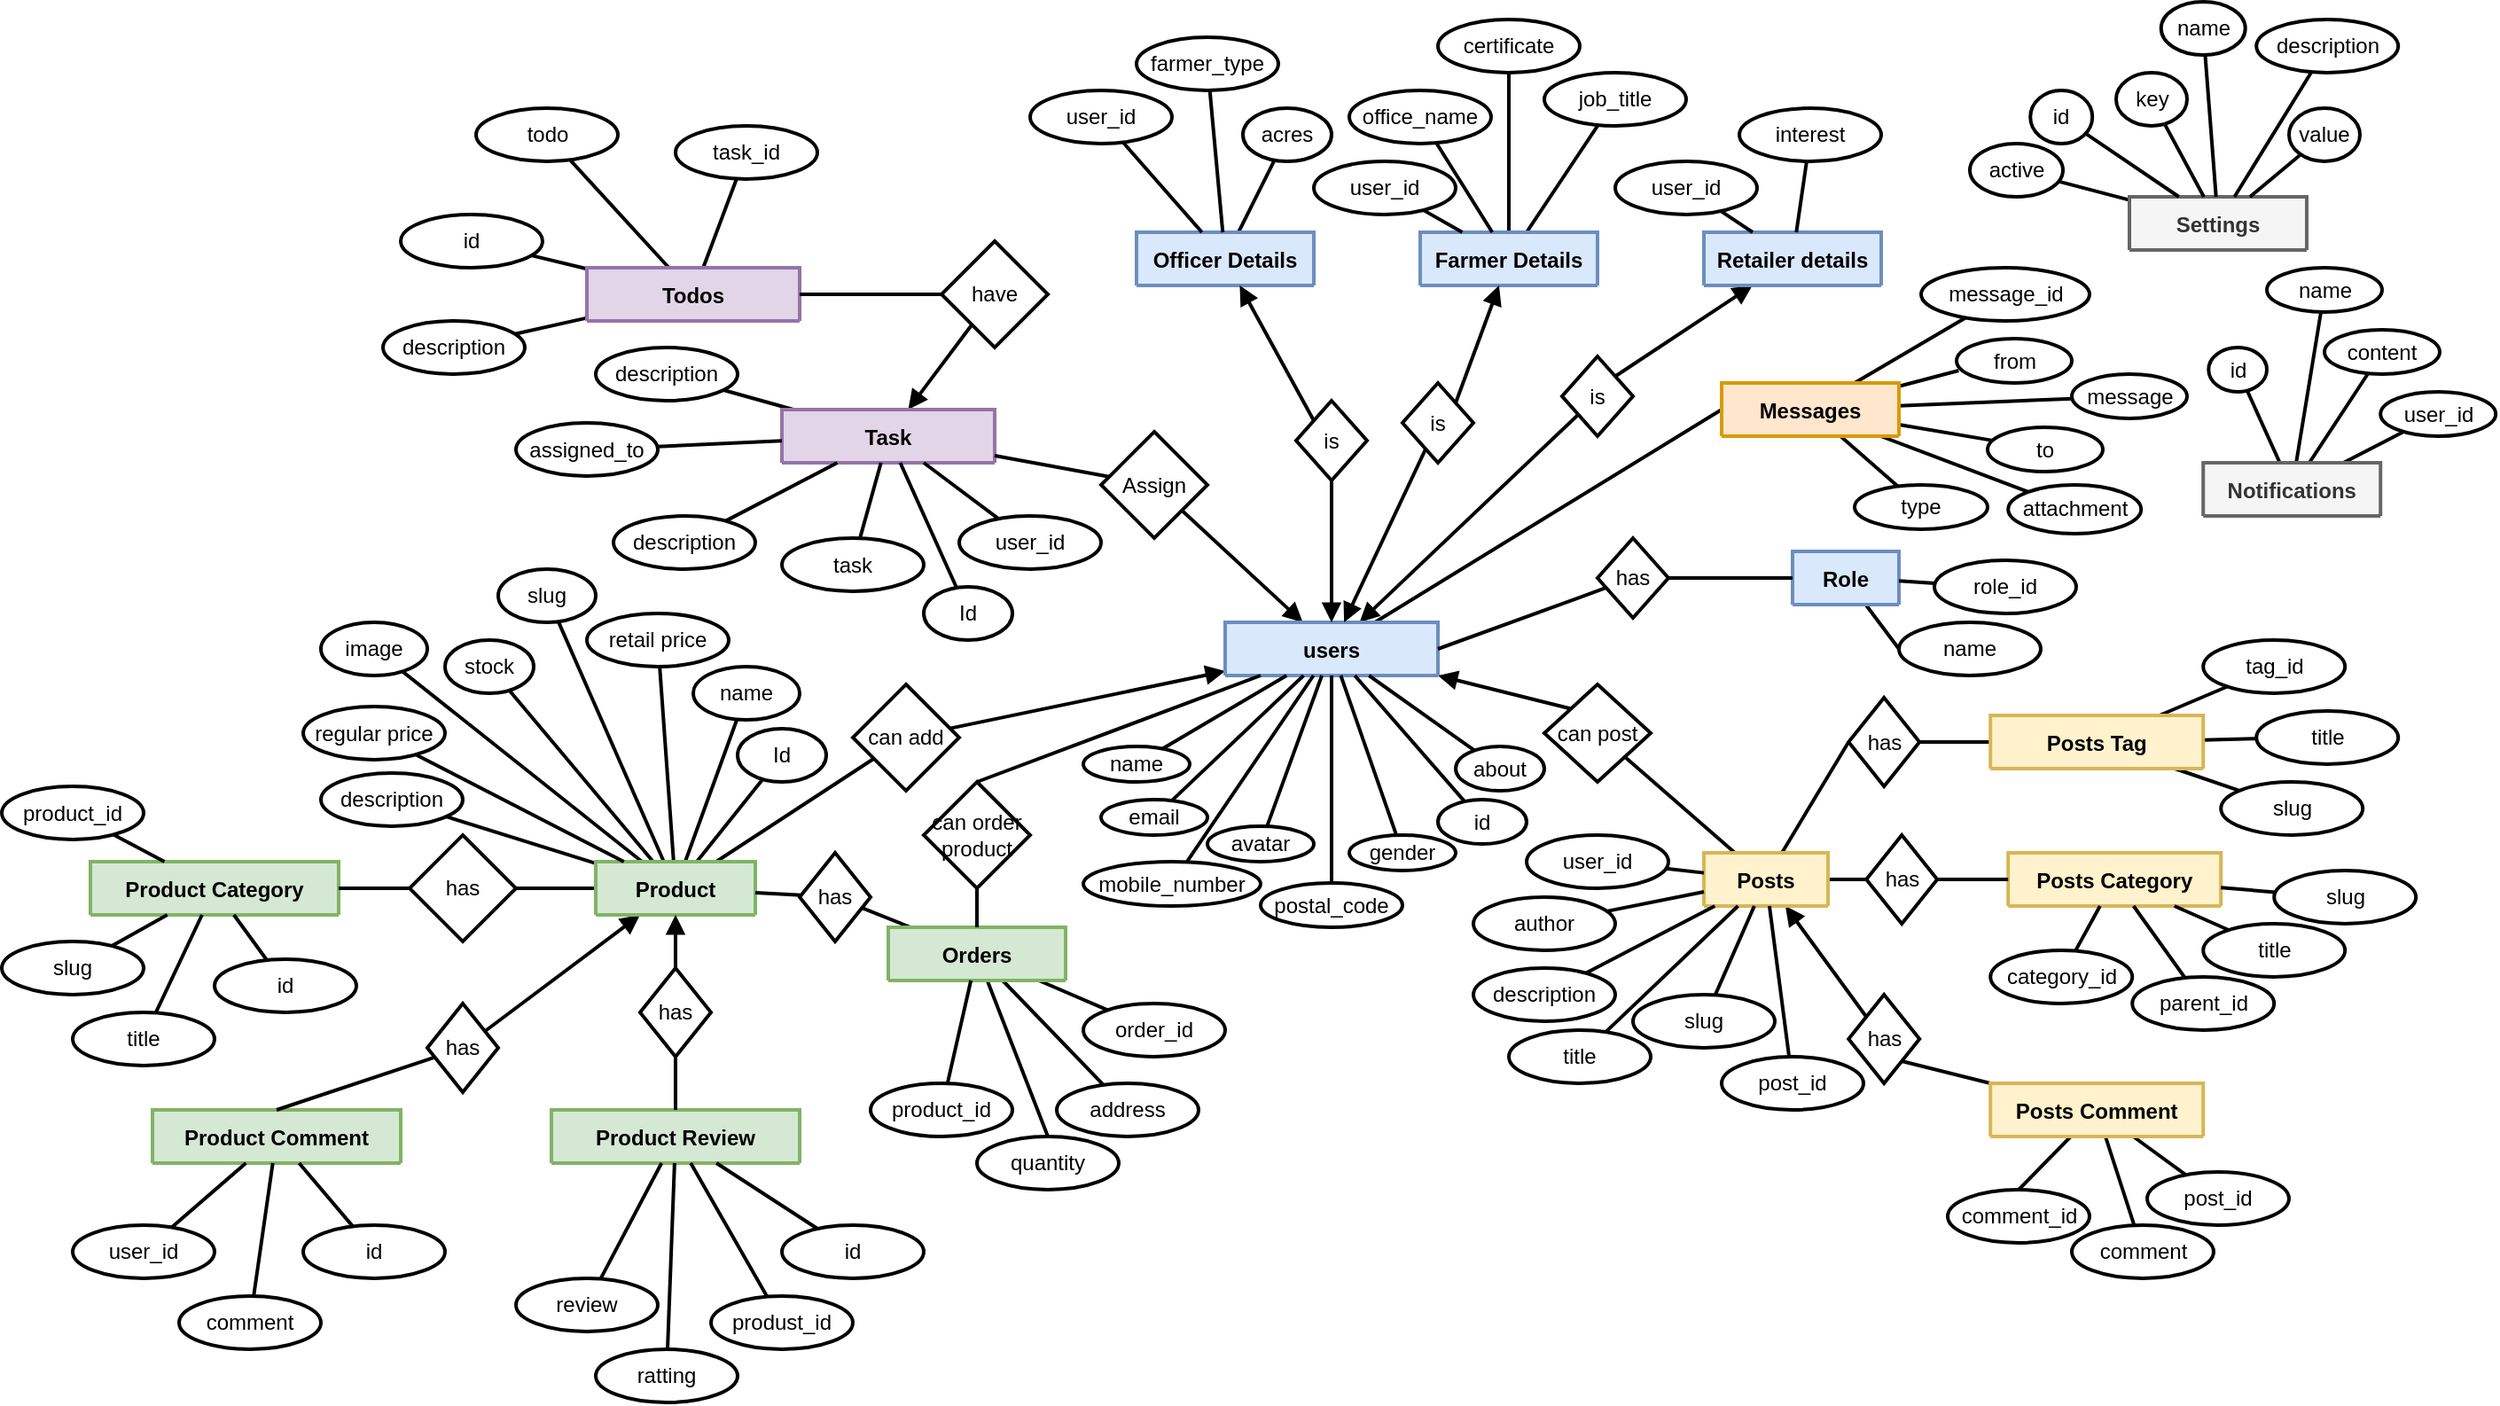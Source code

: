 <mxfile version="14.4.3" type="device"><diagram id="R2lEEEUBdFMjLlhIrx00" name="Page-1"><mxGraphModel dx="3284" dy="2540" grid="1" gridSize="10" guides="1" tooltips="1" connect="1" arrows="1" fold="1" page="1" pageScale="1" pageWidth="850" pageHeight="1100" math="0" shadow="0" extFonts="Permanent Marker^https://fonts.googleapis.com/css?family=Permanent+Marker"><root><mxCell id="0"/><mxCell id="1" parent="0"/><mxCell id="l_7HqpmULwip12lelatW-392" style="rounded=0;orthogonalLoop=1;jettySize=auto;html=1;startArrow=block;startFill=1;endArrow=none;endFill=0;strokeWidth=2;" parent="1" source="LnEJVgSyvaEwalMpDT2I-1" target="xgor5PUUcLmAYY7CyK1x-1" edge="1"><mxGeometry relative="1" as="geometry"/></mxCell><mxCell id="l_7HqpmULwip12lelatW-393" style="rounded=0;orthogonalLoop=1;jettySize=auto;html=1;entryX=0;entryY=0.5;entryDx=0;entryDy=0;startArrow=none;startFill=0;endArrow=none;endFill=0;strokeWidth=2;" parent="1" source="LnEJVgSyvaEwalMpDT2I-1" target="l_7HqpmULwip12lelatW-118" edge="1"><mxGeometry relative="1" as="geometry"/></mxCell><mxCell id="xgor5PUUcLmAYY7CyK1x-10" style="edgeStyle=none;rounded=0;orthogonalLoop=1;jettySize=auto;html=1;startArrow=block;startFill=1;endArrow=none;endFill=0;strokeWidth=2;" edge="1" parent="1" source="LnEJVgSyvaEwalMpDT2I-1" target="xgor5PUUcLmAYY7CyK1x-9"><mxGeometry relative="1" as="geometry"/></mxCell><mxCell id="xgor5PUUcLmAYY7CyK1x-13" style="edgeStyle=none;rounded=0;orthogonalLoop=1;jettySize=auto;html=1;entryX=0;entryY=0;entryDx=0;entryDy=0;startArrow=block;startFill=1;endArrow=none;endFill=0;strokeWidth=2;" edge="1" parent="1" source="LnEJVgSyvaEwalMpDT2I-1" target="xgor5PUUcLmAYY7CyK1x-12"><mxGeometry relative="1" as="geometry"/></mxCell><mxCell id="xgor5PUUcLmAYY7CyK1x-33" style="edgeStyle=none;rounded=0;orthogonalLoop=1;jettySize=auto;html=1;startArrow=block;startFill=1;endArrow=none;endFill=0;strokeWidth=2;" edge="1" parent="1" source="LnEJVgSyvaEwalMpDT2I-1" target="xgor5PUUcLmAYY7CyK1x-31"><mxGeometry relative="1" as="geometry"/></mxCell><mxCell id="LnEJVgSyvaEwalMpDT2I-1" value="users" style="shape=table;startSize=30;container=1;collapsible=1;childLayout=tableLayout;fixedRows=1;rowLines=0;fontStyle=1;align=center;resizeLast=1;strokeWidth=2;fillColor=#dae8fc;strokeColor=#6c8ebf;" parent="1" vertex="1" collapsed="1"><mxGeometry x="10" y="-630" width="120" height="30" as="geometry"><mxRectangle x="335" y="-600" width="180" height="340" as="alternateBounds"/></mxGeometry></mxCell><mxCell id="LnEJVgSyvaEwalMpDT2I-2" value="" style="shape=partialRectangle;collapsible=0;dropTarget=0;pointerEvents=0;fillColor=none;top=0;left=0;bottom=1;right=0;points=[[0,0.5],[1,0.5]];portConstraint=eastwest;" parent="LnEJVgSyvaEwalMpDT2I-1" vertex="1"><mxGeometry y="30" width="180" height="30" as="geometry"/></mxCell><mxCell id="LnEJVgSyvaEwalMpDT2I-3" value="PK" style="shape=partialRectangle;connectable=0;fillColor=none;top=0;left=0;bottom=0;right=0;fontStyle=1;overflow=hidden;" parent="LnEJVgSyvaEwalMpDT2I-2" vertex="1"><mxGeometry width="30" height="30" as="geometry"/></mxCell><mxCell id="LnEJVgSyvaEwalMpDT2I-4" value="id" style="shape=partialRectangle;connectable=0;fillColor=none;top=0;left=0;bottom=0;right=0;align=left;spacingLeft=6;fontStyle=5;overflow=hidden;" parent="LnEJVgSyvaEwalMpDT2I-2" vertex="1"><mxGeometry x="30" width="150" height="30" as="geometry"/></mxCell><mxCell id="LnEJVgSyvaEwalMpDT2I-5" value="" style="shape=partialRectangle;collapsible=0;dropTarget=0;pointerEvents=0;fillColor=none;top=0;left=0;bottom=0;right=0;points=[[0,0.5],[1,0.5]];portConstraint=eastwest;" parent="LnEJVgSyvaEwalMpDT2I-1" vertex="1"><mxGeometry y="60" width="180" height="30" as="geometry"/></mxCell><mxCell id="LnEJVgSyvaEwalMpDT2I-6" value="" style="shape=partialRectangle;connectable=0;fillColor=none;top=0;left=0;bottom=0;right=0;editable=1;overflow=hidden;" parent="LnEJVgSyvaEwalMpDT2I-5" vertex="1"><mxGeometry width="30" height="30" as="geometry"/></mxCell><mxCell id="LnEJVgSyvaEwalMpDT2I-7" value="first_name" style="shape=partialRectangle;connectable=0;fillColor=none;top=0;left=0;bottom=0;right=0;align=left;spacingLeft=6;overflow=hidden;" parent="LnEJVgSyvaEwalMpDT2I-5" vertex="1"><mxGeometry x="30" width="150" height="30" as="geometry"/></mxCell><mxCell id="LnEJVgSyvaEwalMpDT2I-8" value="" style="shape=partialRectangle;collapsible=0;dropTarget=0;pointerEvents=0;fillColor=none;top=0;left=0;bottom=0;right=0;points=[[0,0.5],[1,0.5]];portConstraint=eastwest;" parent="LnEJVgSyvaEwalMpDT2I-1" vertex="1"><mxGeometry y="90" width="180" height="30" as="geometry"/></mxCell><mxCell id="LnEJVgSyvaEwalMpDT2I-9" value="" style="shape=partialRectangle;connectable=0;fillColor=none;top=0;left=0;bottom=0;right=0;editable=1;overflow=hidden;" parent="LnEJVgSyvaEwalMpDT2I-8" vertex="1"><mxGeometry width="30" height="30" as="geometry"/></mxCell><mxCell id="LnEJVgSyvaEwalMpDT2I-10" value="last_name" style="shape=partialRectangle;connectable=0;fillColor=none;top=0;left=0;bottom=0;right=0;align=left;spacingLeft=6;overflow=hidden;" parent="LnEJVgSyvaEwalMpDT2I-8" vertex="1"><mxGeometry x="30" width="150" height="30" as="geometry"/></mxCell><mxCell id="LnEJVgSyvaEwalMpDT2I-11" value="" style="shape=partialRectangle;collapsible=0;dropTarget=0;pointerEvents=0;fillColor=none;top=0;left=0;bottom=0;right=0;points=[[0,0.5],[1,0.5]];portConstraint=eastwest;" parent="LnEJVgSyvaEwalMpDT2I-1" vertex="1"><mxGeometry y="120" width="180" height="30" as="geometry"/></mxCell><mxCell id="LnEJVgSyvaEwalMpDT2I-12" value="" style="shape=partialRectangle;connectable=0;fillColor=none;top=0;left=0;bottom=0;right=0;editable=1;overflow=hidden;" parent="LnEJVgSyvaEwalMpDT2I-11" vertex="1"><mxGeometry width="30" height="30" as="geometry"/></mxCell><mxCell id="LnEJVgSyvaEwalMpDT2I-13" value="email" style="shape=partialRectangle;connectable=0;fillColor=none;top=0;left=0;bottom=0;right=0;align=left;spacingLeft=6;overflow=hidden;" parent="LnEJVgSyvaEwalMpDT2I-11" vertex="1"><mxGeometry x="30" width="150" height="30" as="geometry"/></mxCell><mxCell id="LnEJVgSyvaEwalMpDT2I-30" value="" style="shape=partialRectangle;collapsible=0;dropTarget=0;pointerEvents=0;fillColor=none;top=0;left=0;bottom=0;right=0;points=[[0,0.5],[1,0.5]];portConstraint=eastwest;" parent="LnEJVgSyvaEwalMpDT2I-1" vertex="1"><mxGeometry y="150" width="180" height="30" as="geometry"/></mxCell><mxCell id="LnEJVgSyvaEwalMpDT2I-31" value="" style="shape=partialRectangle;connectable=0;fillColor=none;top=0;left=0;bottom=0;right=0;editable=1;overflow=hidden;" parent="LnEJVgSyvaEwalMpDT2I-30" vertex="1"><mxGeometry width="30" height="30" as="geometry"/></mxCell><mxCell id="LnEJVgSyvaEwalMpDT2I-32" value="username" style="shape=partialRectangle;connectable=0;fillColor=none;top=0;left=0;bottom=0;right=0;align=left;spacingLeft=6;overflow=hidden;" parent="LnEJVgSyvaEwalMpDT2I-30" vertex="1"><mxGeometry x="30" width="150" height="30" as="geometry"/></mxCell><mxCell id="LnEJVgSyvaEwalMpDT2I-33" value="" style="shape=partialRectangle;collapsible=0;dropTarget=0;pointerEvents=0;fillColor=none;top=0;left=0;bottom=0;right=0;points=[[0,0.5],[1,0.5]];portConstraint=eastwest;" parent="LnEJVgSyvaEwalMpDT2I-1" vertex="1"><mxGeometry y="180" width="180" height="30" as="geometry"/></mxCell><mxCell id="LnEJVgSyvaEwalMpDT2I-34" value="" style="shape=partialRectangle;connectable=0;fillColor=none;top=0;left=0;bottom=0;right=0;editable=1;overflow=hidden;" parent="LnEJVgSyvaEwalMpDT2I-33" vertex="1"><mxGeometry width="30" height="30" as="geometry"/></mxCell><mxCell id="LnEJVgSyvaEwalMpDT2I-35" value="email_verified_at" style="shape=partialRectangle;connectable=0;fillColor=none;top=0;left=0;bottom=0;right=0;align=left;spacingLeft=6;overflow=hidden;" parent="LnEJVgSyvaEwalMpDT2I-33" vertex="1"><mxGeometry x="30" width="150" height="30" as="geometry"/></mxCell><mxCell id="LnEJVgSyvaEwalMpDT2I-36" value="" style="shape=partialRectangle;collapsible=0;dropTarget=0;pointerEvents=0;fillColor=none;top=0;left=0;bottom=0;right=0;points=[[0,0.5],[1,0.5]];portConstraint=eastwest;" parent="LnEJVgSyvaEwalMpDT2I-1" vertex="1"><mxGeometry y="210" width="180" height="30" as="geometry"/></mxCell><mxCell id="LnEJVgSyvaEwalMpDT2I-37" value="" style="shape=partialRectangle;connectable=0;fillColor=none;top=0;left=0;bottom=0;right=0;editable=1;overflow=hidden;" parent="LnEJVgSyvaEwalMpDT2I-36" vertex="1"><mxGeometry width="30" height="30" as="geometry"/></mxCell><mxCell id="LnEJVgSyvaEwalMpDT2I-38" value="password" style="shape=partialRectangle;connectable=0;fillColor=none;top=0;left=0;bottom=0;right=0;align=left;spacingLeft=6;overflow=hidden;" parent="LnEJVgSyvaEwalMpDT2I-36" vertex="1"><mxGeometry x="30" width="150" height="30" as="geometry"/></mxCell><mxCell id="LnEJVgSyvaEwalMpDT2I-39" value="" style="shape=partialRectangle;collapsible=0;dropTarget=0;pointerEvents=0;fillColor=none;top=0;left=0;bottom=0;right=0;points=[[0,0.5],[1,0.5]];portConstraint=eastwest;" parent="LnEJVgSyvaEwalMpDT2I-1" vertex="1"><mxGeometry y="240" width="180" height="30" as="geometry"/></mxCell><mxCell id="LnEJVgSyvaEwalMpDT2I-40" value="" style="shape=partialRectangle;connectable=0;fillColor=none;top=0;left=0;bottom=0;right=0;editable=1;overflow=hidden;" parent="LnEJVgSyvaEwalMpDT2I-39" vertex="1"><mxGeometry width="30" height="30" as="geometry"/></mxCell><mxCell id="LnEJVgSyvaEwalMpDT2I-41" value="avatar" style="shape=partialRectangle;connectable=0;fillColor=none;top=0;left=0;bottom=0;right=0;align=left;spacingLeft=6;overflow=hidden;" parent="LnEJVgSyvaEwalMpDT2I-39" vertex="1"><mxGeometry x="30" width="150" height="30" as="geometry"/></mxCell><mxCell id="LnEJVgSyvaEwalMpDT2I-42" value="" style="shape=partialRectangle;collapsible=0;dropTarget=0;pointerEvents=0;fillColor=none;top=0;left=0;bottom=0;right=0;points=[[0,0.5],[1,0.5]];portConstraint=eastwest;" parent="LnEJVgSyvaEwalMpDT2I-1" vertex="1"><mxGeometry y="270" width="180" height="30" as="geometry"/></mxCell><mxCell id="LnEJVgSyvaEwalMpDT2I-43" value="" style="shape=partialRectangle;connectable=0;fillColor=none;top=0;left=0;bottom=0;right=0;editable=1;overflow=hidden;" parent="LnEJVgSyvaEwalMpDT2I-42" vertex="1"><mxGeometry width="30" height="30" as="geometry"/></mxCell><mxCell id="LnEJVgSyvaEwalMpDT2I-44" value="social_id" style="shape=partialRectangle;connectable=0;fillColor=none;top=0;left=0;bottom=0;right=0;align=left;spacingLeft=6;overflow=hidden;" parent="LnEJVgSyvaEwalMpDT2I-42" vertex="1"><mxGeometry x="30" width="150" height="30" as="geometry"/></mxCell><mxCell id="LnEJVgSyvaEwalMpDT2I-45" value="" style="shape=partialRectangle;collapsible=0;dropTarget=0;pointerEvents=0;fillColor=none;top=0;left=0;bottom=0;right=0;points=[[0,0.5],[1,0.5]];portConstraint=eastwest;" parent="LnEJVgSyvaEwalMpDT2I-1" vertex="1"><mxGeometry y="300" width="180" height="30" as="geometry"/></mxCell><mxCell id="LnEJVgSyvaEwalMpDT2I-46" value="" style="shape=partialRectangle;connectable=0;fillColor=none;top=0;left=0;bottom=0;right=0;editable=1;overflow=hidden;" parent="LnEJVgSyvaEwalMpDT2I-45" vertex="1"><mxGeometry width="30" height="30" as="geometry"/></mxCell><mxCell id="LnEJVgSyvaEwalMpDT2I-47" value="social_provider" style="shape=partialRectangle;connectable=0;fillColor=none;top=0;left=0;bottom=0;right=0;align=left;spacingLeft=6;overflow=hidden;" parent="LnEJVgSyvaEwalMpDT2I-45" vertex="1"><mxGeometry x="30" width="150" height="30" as="geometry"/></mxCell><mxCell id="l_7HqpmULwip12lelatW-388" style="rounded=0;orthogonalLoop=1;jettySize=auto;html=1;entryX=1;entryY=0.5;entryDx=0;entryDy=0;startArrow=none;startFill=0;endArrow=none;endFill=0;strokeWidth=2;" parent="1" source="FqoLydyeE-6m_ZhglZ-2-1" target="LnEJVgSyvaEwalMpDT2I-1" edge="1"><mxGeometry relative="1" as="geometry"><mxPoint x="260" y="-655" as="targetPoint"/></mxGeometry></mxCell><mxCell id="xgor5PUUcLmAYY7CyK1x-79" style="edgeStyle=none;rounded=0;orthogonalLoop=1;jettySize=auto;html=1;entryX=0;entryY=0.5;entryDx=0;entryDy=0;startArrow=none;startFill=0;endArrow=none;endFill=0;strokeWidth=2;" edge="1" parent="1" source="LnEJVgSyvaEwalMpDT2I-51" target="xgor5PUUcLmAYY7CyK1x-78"><mxGeometry relative="1" as="geometry"/></mxCell><mxCell id="LnEJVgSyvaEwalMpDT2I-51" value="Role" style="shape=table;startSize=30;container=1;collapsible=1;childLayout=tableLayout;fixedRows=1;rowLines=0;fontStyle=1;align=center;resizeLast=1;strokeWidth=2;fillColor=#dae8fc;strokeColor=#6c8ebf;" parent="1" vertex="1" collapsed="1"><mxGeometry x="330" y="-670" width="60" height="30" as="geometry"><mxRectangle x="560" y="-600" width="180" height="160" as="alternateBounds"/></mxGeometry></mxCell><mxCell id="LnEJVgSyvaEwalMpDT2I-52" value="" style="shape=partialRectangle;collapsible=0;dropTarget=0;pointerEvents=0;fillColor=none;top=0;left=0;bottom=1;right=0;points=[[0,0.5],[1,0.5]];portConstraint=eastwest;" parent="LnEJVgSyvaEwalMpDT2I-51" vertex="1"><mxGeometry y="30" width="180" height="30" as="geometry"/></mxCell><mxCell id="LnEJVgSyvaEwalMpDT2I-53" value="PK" style="shape=partialRectangle;connectable=0;fillColor=none;top=0;left=0;bottom=0;right=0;fontStyle=1;overflow=hidden;" parent="LnEJVgSyvaEwalMpDT2I-52" vertex="1"><mxGeometry width="30" height="30" as="geometry"/></mxCell><mxCell id="LnEJVgSyvaEwalMpDT2I-54" value="id" style="shape=partialRectangle;connectable=0;fillColor=none;top=0;left=0;bottom=0;right=0;align=left;spacingLeft=6;fontStyle=5;overflow=hidden;" parent="LnEJVgSyvaEwalMpDT2I-52" vertex="1"><mxGeometry x="30" width="150" height="30" as="geometry"/></mxCell><mxCell id="LnEJVgSyvaEwalMpDT2I-55" value="" style="shape=partialRectangle;collapsible=0;dropTarget=0;pointerEvents=0;fillColor=none;top=0;left=0;bottom=0;right=0;points=[[0,0.5],[1,0.5]];portConstraint=eastwest;" parent="LnEJVgSyvaEwalMpDT2I-51" vertex="1"><mxGeometry y="60" width="180" height="30" as="geometry"/></mxCell><mxCell id="LnEJVgSyvaEwalMpDT2I-56" value="" style="shape=partialRectangle;connectable=0;fillColor=none;top=0;left=0;bottom=0;right=0;editable=1;overflow=hidden;" parent="LnEJVgSyvaEwalMpDT2I-55" vertex="1"><mxGeometry width="30" height="30" as="geometry"/></mxCell><mxCell id="LnEJVgSyvaEwalMpDT2I-57" value="Row 1" style="shape=partialRectangle;connectable=0;fillColor=none;top=0;left=0;bottom=0;right=0;align=left;spacingLeft=6;overflow=hidden;" parent="LnEJVgSyvaEwalMpDT2I-55" vertex="1"><mxGeometry x="30" width="150" height="30" as="geometry"/></mxCell><mxCell id="LnEJVgSyvaEwalMpDT2I-58" value="" style="shape=partialRectangle;collapsible=0;dropTarget=0;pointerEvents=0;fillColor=none;top=0;left=0;bottom=0;right=0;points=[[0,0.5],[1,0.5]];portConstraint=eastwest;" parent="LnEJVgSyvaEwalMpDT2I-51" vertex="1"><mxGeometry y="90" width="180" height="30" as="geometry"/></mxCell><mxCell id="LnEJVgSyvaEwalMpDT2I-59" value="" style="shape=partialRectangle;connectable=0;fillColor=none;top=0;left=0;bottom=0;right=0;editable=1;overflow=hidden;" parent="LnEJVgSyvaEwalMpDT2I-58" vertex="1"><mxGeometry width="30" height="30" as="geometry"/></mxCell><mxCell id="LnEJVgSyvaEwalMpDT2I-60" value="Row 2" style="shape=partialRectangle;connectable=0;fillColor=none;top=0;left=0;bottom=0;right=0;align=left;spacingLeft=6;overflow=hidden;" parent="LnEJVgSyvaEwalMpDT2I-58" vertex="1"><mxGeometry x="30" width="150" height="30" as="geometry"/></mxCell><mxCell id="LnEJVgSyvaEwalMpDT2I-61" value="" style="shape=partialRectangle;collapsible=0;dropTarget=0;pointerEvents=0;fillColor=none;top=0;left=0;bottom=0;right=0;points=[[0,0.5],[1,0.5]];portConstraint=eastwest;" parent="LnEJVgSyvaEwalMpDT2I-51" vertex="1"><mxGeometry y="120" width="180" height="30" as="geometry"/></mxCell><mxCell id="LnEJVgSyvaEwalMpDT2I-62" value="" style="shape=partialRectangle;connectable=0;fillColor=none;top=0;left=0;bottom=0;right=0;editable=1;overflow=hidden;" parent="LnEJVgSyvaEwalMpDT2I-61" vertex="1"><mxGeometry width="30" height="30" as="geometry"/></mxCell><mxCell id="LnEJVgSyvaEwalMpDT2I-63" value="Row 3" style="shape=partialRectangle;connectable=0;fillColor=none;top=0;left=0;bottom=0;right=0;align=left;spacingLeft=6;overflow=hidden;" parent="LnEJVgSyvaEwalMpDT2I-61" vertex="1"><mxGeometry x="30" width="150" height="30" as="geometry"/></mxCell><mxCell id="xgor5PUUcLmAYY7CyK1x-52" style="edgeStyle=none;rounded=0;orthogonalLoop=1;jettySize=auto;html=1;startArrow=none;startFill=0;endArrow=none;endFill=0;strokeWidth=2;" edge="1" parent="1" source="l_7HqpmULwip12lelatW-1" target="xgor5PUUcLmAYY7CyK1x-50"><mxGeometry relative="1" as="geometry"><mxPoint x="361.61" y="-485" as="sourcePoint"/></mxGeometry></mxCell><mxCell id="xgor5PUUcLmAYY7CyK1x-54" style="edgeStyle=none;rounded=0;orthogonalLoop=1;jettySize=auto;html=1;entryX=0;entryY=0.5;entryDx=0;entryDy=0;startArrow=none;startFill=0;endArrow=none;endFill=0;strokeWidth=2;" edge="1" parent="1" source="l_7HqpmULwip12lelatW-1" target="xgor5PUUcLmAYY7CyK1x-51"><mxGeometry relative="1" as="geometry"><mxPoint x="333.384" y="-500" as="sourcePoint"/></mxGeometry></mxCell><mxCell id="xgor5PUUcLmAYY7CyK1x-56" style="edgeStyle=none;rounded=0;orthogonalLoop=1;jettySize=auto;html=1;entryX=0;entryY=0;entryDx=0;entryDy=0;startArrow=block;startFill=1;endArrow=none;endFill=0;strokeWidth=2;" edge="1" parent="1" source="l_7HqpmULwip12lelatW-1" target="xgor5PUUcLmAYY7CyK1x-49"><mxGeometry relative="1" as="geometry"><mxPoint x="335.32" y="-470" as="sourcePoint"/></mxGeometry></mxCell><mxCell id="l_7HqpmULwip12lelatW-14" value="Posts Category" style="shape=table;startSize=30;container=1;collapsible=1;childLayout=tableLayout;fixedRows=1;rowLines=0;fontStyle=1;align=center;resizeLast=1;strokeWidth=2;fillColor=#fff2cc;strokeColor=#d6b656;" parent="1" vertex="1" collapsed="1"><mxGeometry x="451.61" y="-500" width="120" height="30" as="geometry"><mxRectangle x="690" y="-600" width="180" height="160" as="alternateBounds"/></mxGeometry></mxCell><mxCell id="l_7HqpmULwip12lelatW-15" value="" style="shape=partialRectangle;collapsible=0;dropTarget=0;pointerEvents=0;fillColor=none;top=0;left=0;bottom=1;right=0;points=[[0,0.5],[1,0.5]];portConstraint=eastwest;" parent="l_7HqpmULwip12lelatW-14" vertex="1"><mxGeometry y="30" width="180" height="30" as="geometry"/></mxCell><mxCell id="l_7HqpmULwip12lelatW-16" value="PK" style="shape=partialRectangle;connectable=0;fillColor=none;top=0;left=0;bottom=0;right=0;fontStyle=1;overflow=hidden;" parent="l_7HqpmULwip12lelatW-15" vertex="1"><mxGeometry width="30" height="30" as="geometry"/></mxCell><mxCell id="l_7HqpmULwip12lelatW-17" value="id" style="shape=partialRectangle;connectable=0;fillColor=none;top=0;left=0;bottom=0;right=0;align=left;spacingLeft=6;fontStyle=5;overflow=hidden;" parent="l_7HqpmULwip12lelatW-15" vertex="1"><mxGeometry x="30" width="150" height="30" as="geometry"/></mxCell><mxCell id="l_7HqpmULwip12lelatW-18" value="" style="shape=partialRectangle;collapsible=0;dropTarget=0;pointerEvents=0;fillColor=none;top=0;left=0;bottom=0;right=0;points=[[0,0.5],[1,0.5]];portConstraint=eastwest;" parent="l_7HqpmULwip12lelatW-14" vertex="1"><mxGeometry y="60" width="180" height="30" as="geometry"/></mxCell><mxCell id="l_7HqpmULwip12lelatW-19" value="" style="shape=partialRectangle;connectable=0;fillColor=none;top=0;left=0;bottom=0;right=0;editable=1;overflow=hidden;" parent="l_7HqpmULwip12lelatW-18" vertex="1"><mxGeometry width="30" height="30" as="geometry"/></mxCell><mxCell id="l_7HqpmULwip12lelatW-20" value="Row 1" style="shape=partialRectangle;connectable=0;fillColor=none;top=0;left=0;bottom=0;right=0;align=left;spacingLeft=6;overflow=hidden;" parent="l_7HqpmULwip12lelatW-18" vertex="1"><mxGeometry x="30" width="150" height="30" as="geometry"/></mxCell><mxCell id="l_7HqpmULwip12lelatW-21" value="" style="shape=partialRectangle;collapsible=0;dropTarget=0;pointerEvents=0;fillColor=none;top=0;left=0;bottom=0;right=0;points=[[0,0.5],[1,0.5]];portConstraint=eastwest;" parent="l_7HqpmULwip12lelatW-14" vertex="1"><mxGeometry y="90" width="180" height="30" as="geometry"/></mxCell><mxCell id="l_7HqpmULwip12lelatW-22" value="" style="shape=partialRectangle;connectable=0;fillColor=none;top=0;left=0;bottom=0;right=0;editable=1;overflow=hidden;" parent="l_7HqpmULwip12lelatW-21" vertex="1"><mxGeometry width="30" height="30" as="geometry"/></mxCell><mxCell id="l_7HqpmULwip12lelatW-23" value="Row 2" style="shape=partialRectangle;connectable=0;fillColor=none;top=0;left=0;bottom=0;right=0;align=left;spacingLeft=6;overflow=hidden;" parent="l_7HqpmULwip12lelatW-21" vertex="1"><mxGeometry x="30" width="150" height="30" as="geometry"/></mxCell><mxCell id="l_7HqpmULwip12lelatW-24" value="" style="shape=partialRectangle;collapsible=0;dropTarget=0;pointerEvents=0;fillColor=none;top=0;left=0;bottom=0;right=0;points=[[0,0.5],[1,0.5]];portConstraint=eastwest;" parent="l_7HqpmULwip12lelatW-14" vertex="1"><mxGeometry y="120" width="180" height="30" as="geometry"/></mxCell><mxCell id="l_7HqpmULwip12lelatW-25" value="" style="shape=partialRectangle;connectable=0;fillColor=none;top=0;left=0;bottom=0;right=0;editable=1;overflow=hidden;" parent="l_7HqpmULwip12lelatW-24" vertex="1"><mxGeometry width="30" height="30" as="geometry"/></mxCell><mxCell id="l_7HqpmULwip12lelatW-26" value="Row 3" style="shape=partialRectangle;connectable=0;fillColor=none;top=0;left=0;bottom=0;right=0;align=left;spacingLeft=6;overflow=hidden;" parent="l_7HqpmULwip12lelatW-24" vertex="1"><mxGeometry x="30" width="150" height="30" as="geometry"/></mxCell><mxCell id="xgor5PUUcLmAYY7CyK1x-57" style="edgeStyle=none;rounded=0;orthogonalLoop=1;jettySize=auto;html=1;entryX=1;entryY=1;entryDx=0;entryDy=0;startArrow=none;startFill=0;endArrow=none;endFill=0;strokeWidth=2;" edge="1" parent="1" source="l_7HqpmULwip12lelatW-40" target="xgor5PUUcLmAYY7CyK1x-49"><mxGeometry relative="1" as="geometry"/></mxCell><mxCell id="xgor5PUUcLmAYY7CyK1x-59" style="edgeStyle=none;rounded=0;orthogonalLoop=1;jettySize=auto;html=1;entryX=0.5;entryY=0;entryDx=0;entryDy=0;startArrow=none;startFill=0;endArrow=none;endFill=0;strokeWidth=2;" edge="1" parent="1" source="l_7HqpmULwip12lelatW-40" target="xgor5PUUcLmAYY7CyK1x-58"><mxGeometry relative="1" as="geometry"/></mxCell><mxCell id="xgor5PUUcLmAYY7CyK1x-25" style="edgeStyle=none;rounded=0;orthogonalLoop=1;jettySize=auto;html=1;entryX=1;entryY=0.5;entryDx=0;entryDy=0;startArrow=none;startFill=0;endArrow=none;endFill=0;strokeWidth=2;" edge="1" parent="1" source="l_7HqpmULwip12lelatW-53" target="xgor5PUUcLmAYY7CyK1x-24"><mxGeometry relative="1" as="geometry"/></mxCell><mxCell id="xgor5PUUcLmAYY7CyK1x-29" style="edgeStyle=none;rounded=0;orthogonalLoop=1;jettySize=auto;html=1;entryX=0.5;entryY=0;entryDx=0;entryDy=0;startArrow=none;startFill=0;endArrow=none;endFill=0;strokeWidth=2;" edge="1" parent="1" source="LnEJVgSyvaEwalMpDT2I-1" target="xgor5PUUcLmAYY7CyK1x-27"><mxGeometry relative="1" as="geometry"/></mxCell><mxCell id="xgor5PUUcLmAYY7CyK1x-32" style="edgeStyle=none;rounded=0;orthogonalLoop=1;jettySize=auto;html=1;startArrow=none;startFill=0;endArrow=none;endFill=0;strokeWidth=2;" edge="1" parent="1" source="l_7HqpmULwip12lelatW-53" target="xgor5PUUcLmAYY7CyK1x-31"><mxGeometry relative="1" as="geometry"/></mxCell><mxCell id="xgor5PUUcLmAYY7CyK1x-41" style="edgeStyle=none;rounded=0;orthogonalLoop=1;jettySize=auto;html=1;startArrow=block;startFill=1;endArrow=none;endFill=0;strokeWidth=2;" edge="1" parent="1" source="l_7HqpmULwip12lelatW-53" target="xgor5PUUcLmAYY7CyK1x-40"><mxGeometry relative="1" as="geometry"/></mxCell><mxCell id="xgor5PUUcLmAYY7CyK1x-46" style="edgeStyle=none;rounded=0;orthogonalLoop=1;jettySize=auto;html=1;startArrow=none;startFill=0;endArrow=none;endFill=0;strokeWidth=2;" edge="1" parent="1" source="xgor5PUUcLmAYY7CyK1x-47" target="l_7HqpmULwip12lelatW-92"><mxGeometry relative="1" as="geometry"/></mxCell><mxCell id="xgor5PUUcLmAYY7CyK1x-162" style="edgeStyle=none;rounded=0;orthogonalLoop=1;jettySize=auto;html=1;startArrow=none;startFill=0;endArrow=none;endFill=0;strokeWidth=2;" edge="1" parent="1" source="l_7HqpmULwip12lelatW-53" target="xgor5PUUcLmAYY7CyK1x-157"><mxGeometry relative="1" as="geometry"/></mxCell><mxCell id="xgor5PUUcLmAYY7CyK1x-164" style="edgeStyle=none;rounded=0;orthogonalLoop=1;jettySize=auto;html=1;startArrow=none;startFill=0;endArrow=none;endFill=0;strokeWidth=2;" edge="1" parent="1" source="l_7HqpmULwip12lelatW-53" target="xgor5PUUcLmAYY7CyK1x-158"><mxGeometry relative="1" as="geometry"/></mxCell><mxCell id="xgor5PUUcLmAYY7CyK1x-165" style="edgeStyle=none;rounded=0;orthogonalLoop=1;jettySize=auto;html=1;startArrow=none;startFill=0;endArrow=none;endFill=0;strokeWidth=2;" edge="1" parent="1" source="l_7HqpmULwip12lelatW-53" target="xgor5PUUcLmAYY7CyK1x-160"><mxGeometry relative="1" as="geometry"/></mxCell><mxCell id="xgor5PUUcLmAYY7CyK1x-166" style="edgeStyle=none;rounded=0;orthogonalLoop=1;jettySize=auto;html=1;startArrow=none;startFill=0;endArrow=none;endFill=0;strokeWidth=2;" edge="1" parent="1" source="l_7HqpmULwip12lelatW-53" target="xgor5PUUcLmAYY7CyK1x-156"><mxGeometry relative="1" as="geometry"/></mxCell><mxCell id="xgor5PUUcLmAYY7CyK1x-167" style="edgeStyle=none;rounded=0;orthogonalLoop=1;jettySize=auto;html=1;startArrow=none;startFill=0;endArrow=none;endFill=0;strokeWidth=2;" edge="1" parent="1" source="l_7HqpmULwip12lelatW-53" target="xgor5PUUcLmAYY7CyK1x-161"><mxGeometry relative="1" as="geometry"/></mxCell><mxCell id="xgor5PUUcLmAYY7CyK1x-168" style="edgeStyle=none;rounded=0;orthogonalLoop=1;jettySize=auto;html=1;startArrow=none;startFill=0;endArrow=none;endFill=0;strokeWidth=2;" edge="1" parent="1" source="l_7HqpmULwip12lelatW-53" target="xgor5PUUcLmAYY7CyK1x-155"><mxGeometry relative="1" as="geometry"/></mxCell><mxCell id="xgor5PUUcLmAYY7CyK1x-169" style="edgeStyle=none;rounded=0;orthogonalLoop=1;jettySize=auto;html=1;startArrow=none;startFill=0;endArrow=none;endFill=0;strokeWidth=2;" edge="1" parent="1" source="l_7HqpmULwip12lelatW-53" target="xgor5PUUcLmAYY7CyK1x-154"><mxGeometry relative="1" as="geometry"/></mxCell><mxCell id="l_7HqpmULwip12lelatW-53" value="Product" style="shape=table;startSize=30;container=1;collapsible=1;childLayout=tableLayout;fixedRows=1;rowLines=0;fontStyle=1;align=center;resizeLast=1;strokeWidth=2;fillColor=#d5e8d4;strokeColor=#82b366;" parent="1" vertex="1" collapsed="1"><mxGeometry x="-345" y="-495" width="90" height="30" as="geometry"><mxRectangle x="690" y="-600" width="180" height="160" as="alternateBounds"/></mxGeometry></mxCell><mxCell id="l_7HqpmULwip12lelatW-54" value="" style="shape=partialRectangle;collapsible=0;dropTarget=0;pointerEvents=0;fillColor=none;top=0;left=0;bottom=1;right=0;points=[[0,0.5],[1,0.5]];portConstraint=eastwest;" parent="l_7HqpmULwip12lelatW-53" vertex="1"><mxGeometry y="30" width="180" height="30" as="geometry"/></mxCell><mxCell id="l_7HqpmULwip12lelatW-55" value="PK" style="shape=partialRectangle;connectable=0;fillColor=none;top=0;left=0;bottom=0;right=0;fontStyle=1;overflow=hidden;" parent="l_7HqpmULwip12lelatW-54" vertex="1"><mxGeometry width="30" height="30" as="geometry"/></mxCell><mxCell id="l_7HqpmULwip12lelatW-56" value="id" style="shape=partialRectangle;connectable=0;fillColor=none;top=0;left=0;bottom=0;right=0;align=left;spacingLeft=6;fontStyle=5;overflow=hidden;" parent="l_7HqpmULwip12lelatW-54" vertex="1"><mxGeometry x="30" width="150" height="30" as="geometry"/></mxCell><mxCell id="l_7HqpmULwip12lelatW-57" value="" style="shape=partialRectangle;collapsible=0;dropTarget=0;pointerEvents=0;fillColor=none;top=0;left=0;bottom=0;right=0;points=[[0,0.5],[1,0.5]];portConstraint=eastwest;" parent="l_7HqpmULwip12lelatW-53" vertex="1"><mxGeometry y="60" width="180" height="30" as="geometry"/></mxCell><mxCell id="l_7HqpmULwip12lelatW-58" value="" style="shape=partialRectangle;connectable=0;fillColor=none;top=0;left=0;bottom=0;right=0;editable=1;overflow=hidden;" parent="l_7HqpmULwip12lelatW-57" vertex="1"><mxGeometry width="30" height="30" as="geometry"/></mxCell><mxCell id="l_7HqpmULwip12lelatW-59" value="Row 1" style="shape=partialRectangle;connectable=0;fillColor=none;top=0;left=0;bottom=0;right=0;align=left;spacingLeft=6;overflow=hidden;" parent="l_7HqpmULwip12lelatW-57" vertex="1"><mxGeometry x="30" width="150" height="30" as="geometry"/></mxCell><mxCell id="l_7HqpmULwip12lelatW-60" value="" style="shape=partialRectangle;collapsible=0;dropTarget=0;pointerEvents=0;fillColor=none;top=0;left=0;bottom=0;right=0;points=[[0,0.5],[1,0.5]];portConstraint=eastwest;" parent="l_7HqpmULwip12lelatW-53" vertex="1"><mxGeometry y="90" width="180" height="30" as="geometry"/></mxCell><mxCell id="l_7HqpmULwip12lelatW-61" value="" style="shape=partialRectangle;connectable=0;fillColor=none;top=0;left=0;bottom=0;right=0;editable=1;overflow=hidden;" parent="l_7HqpmULwip12lelatW-60" vertex="1"><mxGeometry width="30" height="30" as="geometry"/></mxCell><mxCell id="l_7HqpmULwip12lelatW-62" value="Row 2" style="shape=partialRectangle;connectable=0;fillColor=none;top=0;left=0;bottom=0;right=0;align=left;spacingLeft=6;overflow=hidden;" parent="l_7HqpmULwip12lelatW-60" vertex="1"><mxGeometry x="30" width="150" height="30" as="geometry"/></mxCell><mxCell id="l_7HqpmULwip12lelatW-63" value="" style="shape=partialRectangle;collapsible=0;dropTarget=0;pointerEvents=0;fillColor=none;top=0;left=0;bottom=0;right=0;points=[[0,0.5],[1,0.5]];portConstraint=eastwest;" parent="l_7HqpmULwip12lelatW-53" vertex="1"><mxGeometry y="120" width="180" height="30" as="geometry"/></mxCell><mxCell id="l_7HqpmULwip12lelatW-64" value="" style="shape=partialRectangle;connectable=0;fillColor=none;top=0;left=0;bottom=0;right=0;editable=1;overflow=hidden;" parent="l_7HqpmULwip12lelatW-63" vertex="1"><mxGeometry width="30" height="30" as="geometry"/></mxCell><mxCell id="l_7HqpmULwip12lelatW-65" value="Row 3" style="shape=partialRectangle;connectable=0;fillColor=none;top=0;left=0;bottom=0;right=0;align=left;spacingLeft=6;overflow=hidden;" parent="l_7HqpmULwip12lelatW-63" vertex="1"><mxGeometry x="30" width="150" height="30" as="geometry"/></mxCell><mxCell id="l_7HqpmULwip12lelatW-66" value="Product Category" style="shape=table;startSize=30;container=1;collapsible=1;childLayout=tableLayout;fixedRows=1;rowLines=0;fontStyle=1;align=center;resizeLast=1;strokeWidth=2;fillColor=#d5e8d4;strokeColor=#82b366;" parent="1" vertex="1" collapsed="1"><mxGeometry x="-630" y="-495" width="140" height="30" as="geometry"><mxRectangle x="690" y="-600" width="180" height="160" as="alternateBounds"/></mxGeometry></mxCell><mxCell id="l_7HqpmULwip12lelatW-67" value="" style="shape=partialRectangle;collapsible=0;dropTarget=0;pointerEvents=0;fillColor=none;top=0;left=0;bottom=1;right=0;points=[[0,0.5],[1,0.5]];portConstraint=eastwest;" parent="l_7HqpmULwip12lelatW-66" vertex="1"><mxGeometry y="30" width="180" height="30" as="geometry"/></mxCell><mxCell id="l_7HqpmULwip12lelatW-68" value="PK" style="shape=partialRectangle;connectable=0;fillColor=none;top=0;left=0;bottom=0;right=0;fontStyle=1;overflow=hidden;" parent="l_7HqpmULwip12lelatW-67" vertex="1"><mxGeometry width="30" height="30" as="geometry"/></mxCell><mxCell id="l_7HqpmULwip12lelatW-69" value="id" style="shape=partialRectangle;connectable=0;fillColor=none;top=0;left=0;bottom=0;right=0;align=left;spacingLeft=6;fontStyle=5;overflow=hidden;" parent="l_7HqpmULwip12lelatW-67" vertex="1"><mxGeometry x="30" width="150" height="30" as="geometry"/></mxCell><mxCell id="l_7HqpmULwip12lelatW-70" value="" style="shape=partialRectangle;collapsible=0;dropTarget=0;pointerEvents=0;fillColor=none;top=0;left=0;bottom=0;right=0;points=[[0,0.5],[1,0.5]];portConstraint=eastwest;" parent="l_7HqpmULwip12lelatW-66" vertex="1"><mxGeometry y="60" width="180" height="30" as="geometry"/></mxCell><mxCell id="l_7HqpmULwip12lelatW-71" value="" style="shape=partialRectangle;connectable=0;fillColor=none;top=0;left=0;bottom=0;right=0;editable=1;overflow=hidden;" parent="l_7HqpmULwip12lelatW-70" vertex="1"><mxGeometry width="30" height="30" as="geometry"/></mxCell><mxCell id="l_7HqpmULwip12lelatW-72" value="Row 1" style="shape=partialRectangle;connectable=0;fillColor=none;top=0;left=0;bottom=0;right=0;align=left;spacingLeft=6;overflow=hidden;" parent="l_7HqpmULwip12lelatW-70" vertex="1"><mxGeometry x="30" width="150" height="30" as="geometry"/></mxCell><mxCell id="l_7HqpmULwip12lelatW-73" value="" style="shape=partialRectangle;collapsible=0;dropTarget=0;pointerEvents=0;fillColor=none;top=0;left=0;bottom=0;right=0;points=[[0,0.5],[1,0.5]];portConstraint=eastwest;" parent="l_7HqpmULwip12lelatW-66" vertex="1"><mxGeometry y="90" width="180" height="30" as="geometry"/></mxCell><mxCell id="l_7HqpmULwip12lelatW-74" value="" style="shape=partialRectangle;connectable=0;fillColor=none;top=0;left=0;bottom=0;right=0;editable=1;overflow=hidden;" parent="l_7HqpmULwip12lelatW-73" vertex="1"><mxGeometry width="30" height="30" as="geometry"/></mxCell><mxCell id="l_7HqpmULwip12lelatW-75" value="Row 2" style="shape=partialRectangle;connectable=0;fillColor=none;top=0;left=0;bottom=0;right=0;align=left;spacingLeft=6;overflow=hidden;" parent="l_7HqpmULwip12lelatW-73" vertex="1"><mxGeometry x="30" width="150" height="30" as="geometry"/></mxCell><mxCell id="l_7HqpmULwip12lelatW-76" value="" style="shape=partialRectangle;collapsible=0;dropTarget=0;pointerEvents=0;fillColor=none;top=0;left=0;bottom=0;right=0;points=[[0,0.5],[1,0.5]];portConstraint=eastwest;" parent="l_7HqpmULwip12lelatW-66" vertex="1"><mxGeometry y="120" width="180" height="30" as="geometry"/></mxCell><mxCell id="l_7HqpmULwip12lelatW-77" value="" style="shape=partialRectangle;connectable=0;fillColor=none;top=0;left=0;bottom=0;right=0;editable=1;overflow=hidden;" parent="l_7HqpmULwip12lelatW-76" vertex="1"><mxGeometry width="30" height="30" as="geometry"/></mxCell><mxCell id="l_7HqpmULwip12lelatW-78" value="Row 3" style="shape=partialRectangle;connectable=0;fillColor=none;top=0;left=0;bottom=0;right=0;align=left;spacingLeft=6;overflow=hidden;" parent="l_7HqpmULwip12lelatW-76" vertex="1"><mxGeometry x="30" width="150" height="30" as="geometry"/></mxCell><mxCell id="xgor5PUUcLmAYY7CyK1x-127" style="edgeStyle=none;rounded=0;orthogonalLoop=1;jettySize=auto;html=1;entryX=0.5;entryY=0;entryDx=0;entryDy=0;startArrow=none;startFill=0;endArrow=none;endFill=0;strokeWidth=2;" edge="1" parent="1" source="l_7HqpmULwip12lelatW-92" target="xgor5PUUcLmAYY7CyK1x-126"><mxGeometry relative="1" as="geometry"/></mxCell><mxCell id="xgor5PUUcLmAYY7CyK1x-128" style="edgeStyle=none;rounded=0;orthogonalLoop=1;jettySize=auto;html=1;startArrow=none;startFill=0;endArrow=none;endFill=0;strokeWidth=2;" edge="1" parent="1" source="l_7HqpmULwip12lelatW-92" target="xgor5PUUcLmAYY7CyK1x-125"><mxGeometry relative="1" as="geometry"/></mxCell><mxCell id="xgor5PUUcLmAYY7CyK1x-129" style="edgeStyle=none;rounded=0;orthogonalLoop=1;jettySize=auto;html=1;startArrow=none;startFill=0;endArrow=none;endFill=0;strokeWidth=2;" edge="1" parent="1" source="l_7HqpmULwip12lelatW-92" target="xgor5PUUcLmAYY7CyK1x-124"><mxGeometry relative="1" as="geometry"/></mxCell><mxCell id="l_7HqpmULwip12lelatW-92" value="Orders" style="shape=table;startSize=30;container=1;collapsible=1;childLayout=tableLayout;fixedRows=1;rowLines=0;fontStyle=1;align=center;resizeLast=1;strokeWidth=2;fillColor=#d5e8d4;strokeColor=#82b366;" parent="1" vertex="1" collapsed="1"><mxGeometry x="-180" y="-458" width="100" height="30" as="geometry"><mxRectangle x="690" y="-600" width="180" height="160" as="alternateBounds"/></mxGeometry></mxCell><mxCell id="l_7HqpmULwip12lelatW-93" value="" style="shape=partialRectangle;collapsible=0;dropTarget=0;pointerEvents=0;fillColor=none;top=0;left=0;bottom=1;right=0;points=[[0,0.5],[1,0.5]];portConstraint=eastwest;" parent="l_7HqpmULwip12lelatW-92" vertex="1"><mxGeometry y="30" width="180" height="30" as="geometry"/></mxCell><mxCell id="l_7HqpmULwip12lelatW-94" value="PK" style="shape=partialRectangle;connectable=0;fillColor=none;top=0;left=0;bottom=0;right=0;fontStyle=1;overflow=hidden;" parent="l_7HqpmULwip12lelatW-93" vertex="1"><mxGeometry width="30" height="30" as="geometry"/></mxCell><mxCell id="l_7HqpmULwip12lelatW-95" value="id" style="shape=partialRectangle;connectable=0;fillColor=none;top=0;left=0;bottom=0;right=0;align=left;spacingLeft=6;fontStyle=5;overflow=hidden;" parent="l_7HqpmULwip12lelatW-93" vertex="1"><mxGeometry x="30" width="150" height="30" as="geometry"/></mxCell><mxCell id="l_7HqpmULwip12lelatW-96" value="" style="shape=partialRectangle;collapsible=0;dropTarget=0;pointerEvents=0;fillColor=none;top=0;left=0;bottom=0;right=0;points=[[0,0.5],[1,0.5]];portConstraint=eastwest;" parent="l_7HqpmULwip12lelatW-92" vertex="1"><mxGeometry y="60" width="180" height="30" as="geometry"/></mxCell><mxCell id="l_7HqpmULwip12lelatW-97" value="" style="shape=partialRectangle;connectable=0;fillColor=none;top=0;left=0;bottom=0;right=0;editable=1;overflow=hidden;" parent="l_7HqpmULwip12lelatW-96" vertex="1"><mxGeometry width="30" height="30" as="geometry"/></mxCell><mxCell id="l_7HqpmULwip12lelatW-98" value="Row 1" style="shape=partialRectangle;connectable=0;fillColor=none;top=0;left=0;bottom=0;right=0;align=left;spacingLeft=6;overflow=hidden;" parent="l_7HqpmULwip12lelatW-96" vertex="1"><mxGeometry x="30" width="150" height="30" as="geometry"/></mxCell><mxCell id="l_7HqpmULwip12lelatW-99" value="" style="shape=partialRectangle;collapsible=0;dropTarget=0;pointerEvents=0;fillColor=none;top=0;left=0;bottom=0;right=0;points=[[0,0.5],[1,0.5]];portConstraint=eastwest;" parent="l_7HqpmULwip12lelatW-92" vertex="1"><mxGeometry y="90" width="180" height="30" as="geometry"/></mxCell><mxCell id="l_7HqpmULwip12lelatW-100" value="" style="shape=partialRectangle;connectable=0;fillColor=none;top=0;left=0;bottom=0;right=0;editable=1;overflow=hidden;" parent="l_7HqpmULwip12lelatW-99" vertex="1"><mxGeometry width="30" height="30" as="geometry"/></mxCell><mxCell id="l_7HqpmULwip12lelatW-101" value="Row 2" style="shape=partialRectangle;connectable=0;fillColor=none;top=0;left=0;bottom=0;right=0;align=left;spacingLeft=6;overflow=hidden;" parent="l_7HqpmULwip12lelatW-99" vertex="1"><mxGeometry x="30" width="150" height="30" as="geometry"/></mxCell><mxCell id="l_7HqpmULwip12lelatW-102" value="" style="shape=partialRectangle;collapsible=0;dropTarget=0;pointerEvents=0;fillColor=none;top=0;left=0;bottom=0;right=0;points=[[0,0.5],[1,0.5]];portConstraint=eastwest;" parent="l_7HqpmULwip12lelatW-92" vertex="1"><mxGeometry y="120" width="180" height="30" as="geometry"/></mxCell><mxCell id="l_7HqpmULwip12lelatW-103" value="" style="shape=partialRectangle;connectable=0;fillColor=none;top=0;left=0;bottom=0;right=0;editable=1;overflow=hidden;" parent="l_7HqpmULwip12lelatW-102" vertex="1"><mxGeometry width="30" height="30" as="geometry"/></mxCell><mxCell id="l_7HqpmULwip12lelatW-104" value="Row 3" style="shape=partialRectangle;connectable=0;fillColor=none;top=0;left=0;bottom=0;right=0;align=left;spacingLeft=6;overflow=hidden;" parent="l_7HqpmULwip12lelatW-102" vertex="1"><mxGeometry x="30" width="150" height="30" as="geometry"/></mxCell><mxCell id="xgor5PUUcLmAYY7CyK1x-87" style="edgeStyle=none;rounded=0;orthogonalLoop=1;jettySize=auto;html=1;entryX=0.018;entryY=0.721;entryDx=0;entryDy=0;entryPerimeter=0;startArrow=none;startFill=0;endArrow=none;endFill=0;strokeWidth=2;" edge="1" parent="1" source="l_7HqpmULwip12lelatW-118" target="xgor5PUUcLmAYY7CyK1x-84"><mxGeometry relative="1" as="geometry"/></mxCell><mxCell id="xgor5PUUcLmAYY7CyK1x-88" style="edgeStyle=none;rounded=0;orthogonalLoop=1;jettySize=auto;html=1;startArrow=none;startFill=0;endArrow=none;endFill=0;strokeWidth=2;" edge="1" parent="1" source="l_7HqpmULwip12lelatW-118" target="xgor5PUUcLmAYY7CyK1x-86"><mxGeometry relative="1" as="geometry"/></mxCell><mxCell id="xgor5PUUcLmAYY7CyK1x-89" style="edgeStyle=none;rounded=0;orthogonalLoop=1;jettySize=auto;html=1;startArrow=none;startFill=0;endArrow=none;endFill=0;strokeWidth=2;" edge="1" parent="1" source="l_7HqpmULwip12lelatW-118" target="xgor5PUUcLmAYY7CyK1x-85"><mxGeometry relative="1" as="geometry"/></mxCell><mxCell id="xgor5PUUcLmAYY7CyK1x-91" style="edgeStyle=none;rounded=0;orthogonalLoop=1;jettySize=auto;html=1;startArrow=none;startFill=0;endArrow=none;endFill=0;strokeWidth=2;" edge="1" parent="1" source="l_7HqpmULwip12lelatW-118" target="xgor5PUUcLmAYY7CyK1x-90"><mxGeometry relative="1" as="geometry"/></mxCell><mxCell id="xgor5PUUcLmAYY7CyK1x-222" style="edgeStyle=none;rounded=0;orthogonalLoop=1;jettySize=auto;html=1;startArrow=none;startFill=0;endArrow=none;endFill=0;strokeWidth=2;" edge="1" parent="1" source="l_7HqpmULwip12lelatW-131" target="xgor5PUUcLmAYY7CyK1x-221"><mxGeometry relative="1" as="geometry"/></mxCell><mxCell id="l_7HqpmULwip12lelatW-131" value="Settings" style="shape=table;startSize=30;container=1;collapsible=1;childLayout=tableLayout;fixedRows=1;rowLines=0;fontStyle=1;align=center;resizeLast=1;strokeWidth=2;fillColor=#f5f5f5;strokeColor=#666666;fontColor=#333333;" parent="1" vertex="1" collapsed="1"><mxGeometry x="520" y="-870" width="100" height="30" as="geometry"><mxRectangle x="690" y="-600" width="180" height="160" as="alternateBounds"/></mxGeometry></mxCell><mxCell id="l_7HqpmULwip12lelatW-132" value="" style="shape=partialRectangle;collapsible=0;dropTarget=0;pointerEvents=0;fillColor=none;top=0;left=0;bottom=1;right=0;points=[[0,0.5],[1,0.5]];portConstraint=eastwest;" parent="l_7HqpmULwip12lelatW-131" vertex="1"><mxGeometry y="30" width="180" height="30" as="geometry"/></mxCell><mxCell id="l_7HqpmULwip12lelatW-133" value="PK" style="shape=partialRectangle;connectable=0;fillColor=none;top=0;left=0;bottom=0;right=0;fontStyle=1;overflow=hidden;" parent="l_7HqpmULwip12lelatW-132" vertex="1"><mxGeometry width="30" height="30" as="geometry"/></mxCell><mxCell id="l_7HqpmULwip12lelatW-134" value="id" style="shape=partialRectangle;connectable=0;fillColor=none;top=0;left=0;bottom=0;right=0;align=left;spacingLeft=6;fontStyle=5;overflow=hidden;" parent="l_7HqpmULwip12lelatW-132" vertex="1"><mxGeometry x="30" width="150" height="30" as="geometry"/></mxCell><mxCell id="l_7HqpmULwip12lelatW-135" value="" style="shape=partialRectangle;collapsible=0;dropTarget=0;pointerEvents=0;fillColor=none;top=0;left=0;bottom=0;right=0;points=[[0,0.5],[1,0.5]];portConstraint=eastwest;" parent="l_7HqpmULwip12lelatW-131" vertex="1"><mxGeometry y="60" width="180" height="30" as="geometry"/></mxCell><mxCell id="l_7HqpmULwip12lelatW-136" value="" style="shape=partialRectangle;connectable=0;fillColor=none;top=0;left=0;bottom=0;right=0;editable=1;overflow=hidden;" parent="l_7HqpmULwip12lelatW-135" vertex="1"><mxGeometry width="30" height="30" as="geometry"/></mxCell><mxCell id="l_7HqpmULwip12lelatW-137" value="Row 1" style="shape=partialRectangle;connectable=0;fillColor=none;top=0;left=0;bottom=0;right=0;align=left;spacingLeft=6;overflow=hidden;" parent="l_7HqpmULwip12lelatW-135" vertex="1"><mxGeometry x="30" width="150" height="30" as="geometry"/></mxCell><mxCell id="l_7HqpmULwip12lelatW-138" value="" style="shape=partialRectangle;collapsible=0;dropTarget=0;pointerEvents=0;fillColor=none;top=0;left=0;bottom=0;right=0;points=[[0,0.5],[1,0.5]];portConstraint=eastwest;" parent="l_7HqpmULwip12lelatW-131" vertex="1"><mxGeometry y="90" width="180" height="30" as="geometry"/></mxCell><mxCell id="l_7HqpmULwip12lelatW-139" value="" style="shape=partialRectangle;connectable=0;fillColor=none;top=0;left=0;bottom=0;right=0;editable=1;overflow=hidden;" parent="l_7HqpmULwip12lelatW-138" vertex="1"><mxGeometry width="30" height="30" as="geometry"/></mxCell><mxCell id="l_7HqpmULwip12lelatW-140" value="Row 2" style="shape=partialRectangle;connectable=0;fillColor=none;top=0;left=0;bottom=0;right=0;align=left;spacingLeft=6;overflow=hidden;" parent="l_7HqpmULwip12lelatW-138" vertex="1"><mxGeometry x="30" width="150" height="30" as="geometry"/></mxCell><mxCell id="l_7HqpmULwip12lelatW-141" value="" style="shape=partialRectangle;collapsible=0;dropTarget=0;pointerEvents=0;fillColor=none;top=0;left=0;bottom=0;right=0;points=[[0,0.5],[1,0.5]];portConstraint=eastwest;" parent="l_7HqpmULwip12lelatW-131" vertex="1"><mxGeometry y="120" width="180" height="30" as="geometry"/></mxCell><mxCell id="l_7HqpmULwip12lelatW-142" value="" style="shape=partialRectangle;connectable=0;fillColor=none;top=0;left=0;bottom=0;right=0;editable=1;overflow=hidden;" parent="l_7HqpmULwip12lelatW-141" vertex="1"><mxGeometry width="30" height="30" as="geometry"/></mxCell><mxCell id="l_7HqpmULwip12lelatW-143" value="Row 3" style="shape=partialRectangle;connectable=0;fillColor=none;top=0;left=0;bottom=0;right=0;align=left;spacingLeft=6;overflow=hidden;" parent="l_7HqpmULwip12lelatW-141" vertex="1"><mxGeometry x="30" width="150" height="30" as="geometry"/></mxCell><mxCell id="xgor5PUUcLmAYY7CyK1x-212" style="edgeStyle=none;rounded=0;orthogonalLoop=1;jettySize=auto;html=1;startArrow=none;startFill=0;endArrow=none;endFill=0;strokeWidth=2;" edge="1" parent="1" source="l_7HqpmULwip12lelatW-144" target="xgor5PUUcLmAYY7CyK1x-211"><mxGeometry relative="1" as="geometry"/></mxCell><mxCell id="xgor5PUUcLmAYY7CyK1x-213" style="edgeStyle=none;rounded=0;orthogonalLoop=1;jettySize=auto;html=1;startArrow=none;startFill=0;endArrow=none;endFill=0;strokeWidth=2;" edge="1" parent="1" source="l_7HqpmULwip12lelatW-144" target="xgor5PUUcLmAYY7CyK1x-210"><mxGeometry relative="1" as="geometry"/></mxCell><mxCell id="l_7HqpmULwip12lelatW-144" value="Farmer Details" style="shape=table;startSize=30;container=1;collapsible=1;childLayout=tableLayout;fixedRows=1;rowLines=0;fontStyle=1;align=center;resizeLast=1;strokeWidth=2;fillColor=#dae8fc;strokeColor=#6c8ebf;" parent="1" vertex="1" collapsed="1"><mxGeometry x="120" y="-850" width="100" height="30" as="geometry"><mxRectangle x="350" y="-600" width="180" height="160" as="alternateBounds"/></mxGeometry></mxCell><mxCell id="l_7HqpmULwip12lelatW-145" value="" style="shape=partialRectangle;collapsible=0;dropTarget=0;pointerEvents=0;fillColor=none;top=0;left=0;bottom=1;right=0;points=[[0,0.5],[1,0.5]];portConstraint=eastwest;" parent="l_7HqpmULwip12lelatW-144" vertex="1"><mxGeometry y="30" width="180" height="30" as="geometry"/></mxCell><mxCell id="l_7HqpmULwip12lelatW-146" value="PK" style="shape=partialRectangle;connectable=0;fillColor=none;top=0;left=0;bottom=0;right=0;fontStyle=1;overflow=hidden;" parent="l_7HqpmULwip12lelatW-145" vertex="1"><mxGeometry width="30" height="30" as="geometry"/></mxCell><mxCell id="l_7HqpmULwip12lelatW-147" value="id" style="shape=partialRectangle;connectable=0;fillColor=none;top=0;left=0;bottom=0;right=0;align=left;spacingLeft=6;fontStyle=5;overflow=hidden;" parent="l_7HqpmULwip12lelatW-145" vertex="1"><mxGeometry x="30" width="150" height="30" as="geometry"/></mxCell><mxCell id="l_7HqpmULwip12lelatW-148" value="" style="shape=partialRectangle;collapsible=0;dropTarget=0;pointerEvents=0;fillColor=none;top=0;left=0;bottom=0;right=0;points=[[0,0.5],[1,0.5]];portConstraint=eastwest;" parent="l_7HqpmULwip12lelatW-144" vertex="1"><mxGeometry y="60" width="180" height="30" as="geometry"/></mxCell><mxCell id="l_7HqpmULwip12lelatW-149" value="" style="shape=partialRectangle;connectable=0;fillColor=none;top=0;left=0;bottom=0;right=0;editable=1;overflow=hidden;" parent="l_7HqpmULwip12lelatW-148" vertex="1"><mxGeometry width="30" height="30" as="geometry"/></mxCell><mxCell id="l_7HqpmULwip12lelatW-150" value="Row 1" style="shape=partialRectangle;connectable=0;fillColor=none;top=0;left=0;bottom=0;right=0;align=left;spacingLeft=6;overflow=hidden;" parent="l_7HqpmULwip12lelatW-148" vertex="1"><mxGeometry x="30" width="150" height="30" as="geometry"/></mxCell><mxCell id="l_7HqpmULwip12lelatW-151" value="" style="shape=partialRectangle;collapsible=0;dropTarget=0;pointerEvents=0;fillColor=none;top=0;left=0;bottom=0;right=0;points=[[0,0.5],[1,0.5]];portConstraint=eastwest;" parent="l_7HqpmULwip12lelatW-144" vertex="1"><mxGeometry y="90" width="180" height="30" as="geometry"/></mxCell><mxCell id="l_7HqpmULwip12lelatW-152" value="" style="shape=partialRectangle;connectable=0;fillColor=none;top=0;left=0;bottom=0;right=0;editable=1;overflow=hidden;" parent="l_7HqpmULwip12lelatW-151" vertex="1"><mxGeometry width="30" height="30" as="geometry"/></mxCell><mxCell id="l_7HqpmULwip12lelatW-153" value="Row 2" style="shape=partialRectangle;connectable=0;fillColor=none;top=0;left=0;bottom=0;right=0;align=left;spacingLeft=6;overflow=hidden;" parent="l_7HqpmULwip12lelatW-151" vertex="1"><mxGeometry x="30" width="150" height="30" as="geometry"/></mxCell><mxCell id="l_7HqpmULwip12lelatW-154" value="" style="shape=partialRectangle;collapsible=0;dropTarget=0;pointerEvents=0;fillColor=none;top=0;left=0;bottom=0;right=0;points=[[0,0.5],[1,0.5]];portConstraint=eastwest;" parent="l_7HqpmULwip12lelatW-144" vertex="1"><mxGeometry y="120" width="180" height="30" as="geometry"/></mxCell><mxCell id="l_7HqpmULwip12lelatW-155" value="" style="shape=partialRectangle;connectable=0;fillColor=none;top=0;left=0;bottom=0;right=0;editable=1;overflow=hidden;" parent="l_7HqpmULwip12lelatW-154" vertex="1"><mxGeometry width="30" height="30" as="geometry"/></mxCell><mxCell id="l_7HqpmULwip12lelatW-156" value="Row 3" style="shape=partialRectangle;connectable=0;fillColor=none;top=0;left=0;bottom=0;right=0;align=left;spacingLeft=6;overflow=hidden;" parent="l_7HqpmULwip12lelatW-154" vertex="1"><mxGeometry x="30" width="150" height="30" as="geometry"/></mxCell><mxCell id="xgor5PUUcLmAYY7CyK1x-2" style="rounded=0;orthogonalLoop=1;jettySize=auto;html=1;entryX=1;entryY=0;entryDx=0;entryDy=0;startArrow=block;startFill=1;endArrow=none;endFill=0;strokeWidth=2;" edge="1" parent="1" source="l_7HqpmULwip12lelatW-157" target="xgor5PUUcLmAYY7CyK1x-1"><mxGeometry relative="1" as="geometry"/></mxCell><mxCell id="l_7HqpmULwip12lelatW-157" value="Retailer details" style="shape=table;startSize=30;container=1;collapsible=1;childLayout=tableLayout;fixedRows=1;rowLines=0;fontStyle=1;align=center;resizeLast=1;strokeWidth=2;fillColor=#dae8fc;strokeColor=#6c8ebf;" parent="1" vertex="1" collapsed="1"><mxGeometry x="280" y="-850" width="100" height="30" as="geometry"><mxRectangle x="690" y="-600" width="180" height="160" as="alternateBounds"/></mxGeometry></mxCell><mxCell id="l_7HqpmULwip12lelatW-158" value="" style="shape=partialRectangle;collapsible=0;dropTarget=0;pointerEvents=0;fillColor=none;top=0;left=0;bottom=1;right=0;points=[[0,0.5],[1,0.5]];portConstraint=eastwest;" parent="l_7HqpmULwip12lelatW-157" vertex="1"><mxGeometry y="30" width="180" height="30" as="geometry"/></mxCell><mxCell id="l_7HqpmULwip12lelatW-159" value="PK" style="shape=partialRectangle;connectable=0;fillColor=none;top=0;left=0;bottom=0;right=0;fontStyle=1;overflow=hidden;" parent="l_7HqpmULwip12lelatW-158" vertex="1"><mxGeometry width="30" height="30" as="geometry"/></mxCell><mxCell id="l_7HqpmULwip12lelatW-160" value="id" style="shape=partialRectangle;connectable=0;fillColor=none;top=0;left=0;bottom=0;right=0;align=left;spacingLeft=6;fontStyle=5;overflow=hidden;" parent="l_7HqpmULwip12lelatW-158" vertex="1"><mxGeometry x="30" width="150" height="30" as="geometry"/></mxCell><mxCell id="l_7HqpmULwip12lelatW-161" value="" style="shape=partialRectangle;collapsible=0;dropTarget=0;pointerEvents=0;fillColor=none;top=0;left=0;bottom=0;right=0;points=[[0,0.5],[1,0.5]];portConstraint=eastwest;" parent="l_7HqpmULwip12lelatW-157" vertex="1"><mxGeometry y="60" width="180" height="30" as="geometry"/></mxCell><mxCell id="l_7HqpmULwip12lelatW-162" value="" style="shape=partialRectangle;connectable=0;fillColor=none;top=0;left=0;bottom=0;right=0;editable=1;overflow=hidden;" parent="l_7HqpmULwip12lelatW-161" vertex="1"><mxGeometry width="30" height="30" as="geometry"/></mxCell><mxCell id="l_7HqpmULwip12lelatW-163" value="Row 1" style="shape=partialRectangle;connectable=0;fillColor=none;top=0;left=0;bottom=0;right=0;align=left;spacingLeft=6;overflow=hidden;" parent="l_7HqpmULwip12lelatW-161" vertex="1"><mxGeometry x="30" width="150" height="30" as="geometry"/></mxCell><mxCell id="l_7HqpmULwip12lelatW-164" value="" style="shape=partialRectangle;collapsible=0;dropTarget=0;pointerEvents=0;fillColor=none;top=0;left=0;bottom=0;right=0;points=[[0,0.5],[1,0.5]];portConstraint=eastwest;" parent="l_7HqpmULwip12lelatW-157" vertex="1"><mxGeometry y="90" width="180" height="30" as="geometry"/></mxCell><mxCell id="l_7HqpmULwip12lelatW-165" value="" style="shape=partialRectangle;connectable=0;fillColor=none;top=0;left=0;bottom=0;right=0;editable=1;overflow=hidden;" parent="l_7HqpmULwip12lelatW-164" vertex="1"><mxGeometry width="30" height="30" as="geometry"/></mxCell><mxCell id="l_7HqpmULwip12lelatW-166" value="Row 2" style="shape=partialRectangle;connectable=0;fillColor=none;top=0;left=0;bottom=0;right=0;align=left;spacingLeft=6;overflow=hidden;" parent="l_7HqpmULwip12lelatW-164" vertex="1"><mxGeometry x="30" width="150" height="30" as="geometry"/></mxCell><mxCell id="l_7HqpmULwip12lelatW-167" value="" style="shape=partialRectangle;collapsible=0;dropTarget=0;pointerEvents=0;fillColor=none;top=0;left=0;bottom=0;right=0;points=[[0,0.5],[1,0.5]];portConstraint=eastwest;" parent="l_7HqpmULwip12lelatW-157" vertex="1"><mxGeometry y="120" width="180" height="30" as="geometry"/></mxCell><mxCell id="l_7HqpmULwip12lelatW-168" value="" style="shape=partialRectangle;connectable=0;fillColor=none;top=0;left=0;bottom=0;right=0;editable=1;overflow=hidden;" parent="l_7HqpmULwip12lelatW-167" vertex="1"><mxGeometry width="30" height="30" as="geometry"/></mxCell><mxCell id="l_7HqpmULwip12lelatW-169" value="Row 3" style="shape=partialRectangle;connectable=0;fillColor=none;top=0;left=0;bottom=0;right=0;align=left;spacingLeft=6;overflow=hidden;" parent="l_7HqpmULwip12lelatW-167" vertex="1"><mxGeometry x="30" width="150" height="30" as="geometry"/></mxCell><mxCell id="xgor5PUUcLmAYY7CyK1x-215" style="edgeStyle=none;rounded=0;orthogonalLoop=1;jettySize=auto;html=1;startArrow=none;startFill=0;endArrow=none;endFill=0;strokeWidth=2;" edge="1" parent="1" source="l_7HqpmULwip12lelatW-170" target="xgor5PUUcLmAYY7CyK1x-214"><mxGeometry relative="1" as="geometry"/></mxCell><mxCell id="l_7HqpmULwip12lelatW-170" value="Officer Details" style="shape=table;startSize=30;container=1;collapsible=1;childLayout=tableLayout;fixedRows=1;rowLines=0;fontStyle=1;align=center;resizeLast=1;strokeWidth=2;fillColor=#dae8fc;strokeColor=#6c8ebf;" parent="1" vertex="1" collapsed="1"><mxGeometry x="-40" y="-850" width="100" height="30" as="geometry"><mxRectangle x="690" y="-600" width="180" height="160" as="alternateBounds"/></mxGeometry></mxCell><mxCell id="l_7HqpmULwip12lelatW-171" value="" style="shape=partialRectangle;collapsible=0;dropTarget=0;pointerEvents=0;fillColor=none;top=0;left=0;bottom=1;right=0;points=[[0,0.5],[1,0.5]];portConstraint=eastwest;" parent="l_7HqpmULwip12lelatW-170" vertex="1"><mxGeometry y="30" width="180" height="30" as="geometry"/></mxCell><mxCell id="l_7HqpmULwip12lelatW-172" value="PK" style="shape=partialRectangle;connectable=0;fillColor=none;top=0;left=0;bottom=0;right=0;fontStyle=1;overflow=hidden;" parent="l_7HqpmULwip12lelatW-171" vertex="1"><mxGeometry width="30" height="30" as="geometry"/></mxCell><mxCell id="l_7HqpmULwip12lelatW-173" value="id" style="shape=partialRectangle;connectable=0;fillColor=none;top=0;left=0;bottom=0;right=0;align=left;spacingLeft=6;fontStyle=5;overflow=hidden;" parent="l_7HqpmULwip12lelatW-171" vertex="1"><mxGeometry x="30" width="150" height="30" as="geometry"/></mxCell><mxCell id="l_7HqpmULwip12lelatW-174" value="" style="shape=partialRectangle;collapsible=0;dropTarget=0;pointerEvents=0;fillColor=none;top=0;left=0;bottom=0;right=0;points=[[0,0.5],[1,0.5]];portConstraint=eastwest;" parent="l_7HqpmULwip12lelatW-170" vertex="1"><mxGeometry y="60" width="180" height="30" as="geometry"/></mxCell><mxCell id="l_7HqpmULwip12lelatW-175" value="" style="shape=partialRectangle;connectable=0;fillColor=none;top=0;left=0;bottom=0;right=0;editable=1;overflow=hidden;" parent="l_7HqpmULwip12lelatW-174" vertex="1"><mxGeometry width="30" height="30" as="geometry"/></mxCell><mxCell id="l_7HqpmULwip12lelatW-176" value="Row 1" style="shape=partialRectangle;connectable=0;fillColor=none;top=0;left=0;bottom=0;right=0;align=left;spacingLeft=6;overflow=hidden;" parent="l_7HqpmULwip12lelatW-174" vertex="1"><mxGeometry x="30" width="150" height="30" as="geometry"/></mxCell><mxCell id="l_7HqpmULwip12lelatW-177" value="" style="shape=partialRectangle;collapsible=0;dropTarget=0;pointerEvents=0;fillColor=none;top=0;left=0;bottom=0;right=0;points=[[0,0.5],[1,0.5]];portConstraint=eastwest;" parent="l_7HqpmULwip12lelatW-170" vertex="1"><mxGeometry y="90" width="180" height="30" as="geometry"/></mxCell><mxCell id="l_7HqpmULwip12lelatW-178" value="" style="shape=partialRectangle;connectable=0;fillColor=none;top=0;left=0;bottom=0;right=0;editable=1;overflow=hidden;" parent="l_7HqpmULwip12lelatW-177" vertex="1"><mxGeometry width="30" height="30" as="geometry"/></mxCell><mxCell id="l_7HqpmULwip12lelatW-179" value="Row 2" style="shape=partialRectangle;connectable=0;fillColor=none;top=0;left=0;bottom=0;right=0;align=left;spacingLeft=6;overflow=hidden;" parent="l_7HqpmULwip12lelatW-177" vertex="1"><mxGeometry x="30" width="150" height="30" as="geometry"/></mxCell><mxCell id="l_7HqpmULwip12lelatW-180" value="" style="shape=partialRectangle;collapsible=0;dropTarget=0;pointerEvents=0;fillColor=none;top=0;left=0;bottom=0;right=0;points=[[0,0.5],[1,0.5]];portConstraint=eastwest;" parent="l_7HqpmULwip12lelatW-170" vertex="1"><mxGeometry y="120" width="180" height="30" as="geometry"/></mxCell><mxCell id="l_7HqpmULwip12lelatW-181" value="" style="shape=partialRectangle;connectable=0;fillColor=none;top=0;left=0;bottom=0;right=0;editable=1;overflow=hidden;" parent="l_7HqpmULwip12lelatW-180" vertex="1"><mxGeometry width="30" height="30" as="geometry"/></mxCell><mxCell id="l_7HqpmULwip12lelatW-182" value="Row 3" style="shape=partialRectangle;connectable=0;fillColor=none;top=0;left=0;bottom=0;right=0;align=left;spacingLeft=6;overflow=hidden;" parent="l_7HqpmULwip12lelatW-180" vertex="1"><mxGeometry x="30" width="150" height="30" as="geometry"/></mxCell><mxCell id="xgor5PUUcLmAYY7CyK1x-232" style="edgeStyle=none;rounded=0;orthogonalLoop=1;jettySize=auto;html=1;startArrow=none;startFill=0;endArrow=none;endFill=0;strokeWidth=2;" edge="1" parent="1" source="l_7HqpmULwip12lelatW-183" target="xgor5PUUcLmAYY7CyK1x-228"><mxGeometry relative="1" as="geometry"/></mxCell><mxCell id="xgor5PUUcLmAYY7CyK1x-233" style="edgeStyle=none;rounded=0;orthogonalLoop=1;jettySize=auto;html=1;startArrow=none;startFill=0;endArrow=none;endFill=0;strokeWidth=2;" edge="1" parent="1" source="l_7HqpmULwip12lelatW-183" target="xgor5PUUcLmAYY7CyK1x-229"><mxGeometry relative="1" as="geometry"/></mxCell><mxCell id="xgor5PUUcLmAYY7CyK1x-234" style="edgeStyle=none;rounded=0;orthogonalLoop=1;jettySize=auto;html=1;startArrow=none;startFill=0;endArrow=none;endFill=0;strokeWidth=2;" edge="1" parent="1" source="l_7HqpmULwip12lelatW-183" target="xgor5PUUcLmAYY7CyK1x-230"><mxGeometry relative="1" as="geometry"/></mxCell><mxCell id="xgor5PUUcLmAYY7CyK1x-235" style="edgeStyle=none;rounded=0;orthogonalLoop=1;jettySize=auto;html=1;startArrow=none;startFill=0;endArrow=none;endFill=0;strokeWidth=2;" edge="1" parent="1" source="l_7HqpmULwip12lelatW-183" target="xgor5PUUcLmAYY7CyK1x-231"><mxGeometry relative="1" as="geometry"/></mxCell><mxCell id="l_7HqpmULwip12lelatW-183" value="Notifications" style="shape=table;startSize=30;container=1;collapsible=1;childLayout=tableLayout;fixedRows=1;rowLines=0;fontStyle=1;align=center;resizeLast=1;strokeWidth=2;fillColor=#f5f5f5;strokeColor=#666666;fontColor=#333333;" parent="1" vertex="1" collapsed="1"><mxGeometry x="561.61" y="-720" width="100" height="30" as="geometry"><mxRectangle x="690" y="-600" width="180" height="160" as="alternateBounds"/></mxGeometry></mxCell><mxCell id="l_7HqpmULwip12lelatW-184" value="" style="shape=partialRectangle;collapsible=0;dropTarget=0;pointerEvents=0;fillColor=none;top=0;left=0;bottom=1;right=0;points=[[0,0.5],[1,0.5]];portConstraint=eastwest;" parent="l_7HqpmULwip12lelatW-183" vertex="1"><mxGeometry y="30" width="180" height="30" as="geometry"/></mxCell><mxCell id="l_7HqpmULwip12lelatW-185" value="PK" style="shape=partialRectangle;connectable=0;fillColor=none;top=0;left=0;bottom=0;right=0;fontStyle=1;overflow=hidden;" parent="l_7HqpmULwip12lelatW-184" vertex="1"><mxGeometry width="30" height="30" as="geometry"/></mxCell><mxCell id="l_7HqpmULwip12lelatW-186" value="id" style="shape=partialRectangle;connectable=0;fillColor=none;top=0;left=0;bottom=0;right=0;align=left;spacingLeft=6;fontStyle=5;overflow=hidden;" parent="l_7HqpmULwip12lelatW-184" vertex="1"><mxGeometry x="30" width="150" height="30" as="geometry"/></mxCell><mxCell id="l_7HqpmULwip12lelatW-187" value="" style="shape=partialRectangle;collapsible=0;dropTarget=0;pointerEvents=0;fillColor=none;top=0;left=0;bottom=0;right=0;points=[[0,0.5],[1,0.5]];portConstraint=eastwest;" parent="l_7HqpmULwip12lelatW-183" vertex="1"><mxGeometry y="60" width="180" height="30" as="geometry"/></mxCell><mxCell id="l_7HqpmULwip12lelatW-188" value="" style="shape=partialRectangle;connectable=0;fillColor=none;top=0;left=0;bottom=0;right=0;editable=1;overflow=hidden;" parent="l_7HqpmULwip12lelatW-187" vertex="1"><mxGeometry width="30" height="30" as="geometry"/></mxCell><mxCell id="l_7HqpmULwip12lelatW-189" value="Row 1" style="shape=partialRectangle;connectable=0;fillColor=none;top=0;left=0;bottom=0;right=0;align=left;spacingLeft=6;overflow=hidden;" parent="l_7HqpmULwip12lelatW-187" vertex="1"><mxGeometry x="30" width="150" height="30" as="geometry"/></mxCell><mxCell id="l_7HqpmULwip12lelatW-190" value="" style="shape=partialRectangle;collapsible=0;dropTarget=0;pointerEvents=0;fillColor=none;top=0;left=0;bottom=0;right=0;points=[[0,0.5],[1,0.5]];portConstraint=eastwest;" parent="l_7HqpmULwip12lelatW-183" vertex="1"><mxGeometry y="90" width="180" height="30" as="geometry"/></mxCell><mxCell id="l_7HqpmULwip12lelatW-191" value="" style="shape=partialRectangle;connectable=0;fillColor=none;top=0;left=0;bottom=0;right=0;editable=1;overflow=hidden;" parent="l_7HqpmULwip12lelatW-190" vertex="1"><mxGeometry width="30" height="30" as="geometry"/></mxCell><mxCell id="l_7HqpmULwip12lelatW-192" value="Row 2" style="shape=partialRectangle;connectable=0;fillColor=none;top=0;left=0;bottom=0;right=0;align=left;spacingLeft=6;overflow=hidden;" parent="l_7HqpmULwip12lelatW-190" vertex="1"><mxGeometry x="30" width="150" height="30" as="geometry"/></mxCell><mxCell id="l_7HqpmULwip12lelatW-193" value="" style="shape=partialRectangle;collapsible=0;dropTarget=0;pointerEvents=0;fillColor=none;top=0;left=0;bottom=0;right=0;points=[[0,0.5],[1,0.5]];portConstraint=eastwest;" parent="l_7HqpmULwip12lelatW-183" vertex="1"><mxGeometry y="120" width="180" height="30" as="geometry"/></mxCell><mxCell id="l_7HqpmULwip12lelatW-194" value="" style="shape=partialRectangle;connectable=0;fillColor=none;top=0;left=0;bottom=0;right=0;editable=1;overflow=hidden;" parent="l_7HqpmULwip12lelatW-193" vertex="1"><mxGeometry width="30" height="30" as="geometry"/></mxCell><mxCell id="l_7HqpmULwip12lelatW-195" value="Row 3" style="shape=partialRectangle;connectable=0;fillColor=none;top=0;left=0;bottom=0;right=0;align=left;spacingLeft=6;overflow=hidden;" parent="l_7HqpmULwip12lelatW-193" vertex="1"><mxGeometry x="30" width="150" height="30" as="geometry"/></mxCell><mxCell id="l_7HqpmULwip12lelatW-209" value="Product Comment" style="shape=table;startSize=30;container=1;collapsible=1;childLayout=tableLayout;fixedRows=1;rowLines=0;fontStyle=1;align=center;resizeLast=1;strokeWidth=2;fillColor=#d5e8d4;strokeColor=#82b366;" parent="1" vertex="1" collapsed="1"><mxGeometry x="-595" y="-355" width="140" height="30" as="geometry"><mxRectangle x="690" y="-600" width="180" height="160" as="alternateBounds"/></mxGeometry></mxCell><mxCell id="l_7HqpmULwip12lelatW-210" value="" style="shape=partialRectangle;collapsible=0;dropTarget=0;pointerEvents=0;fillColor=none;top=0;left=0;bottom=1;right=0;points=[[0,0.5],[1,0.5]];portConstraint=eastwest;" parent="l_7HqpmULwip12lelatW-209" vertex="1"><mxGeometry y="30" width="180" height="30" as="geometry"/></mxCell><mxCell id="l_7HqpmULwip12lelatW-211" value="PK" style="shape=partialRectangle;connectable=0;fillColor=none;top=0;left=0;bottom=0;right=0;fontStyle=1;overflow=hidden;" parent="l_7HqpmULwip12lelatW-210" vertex="1"><mxGeometry width="30" height="30" as="geometry"/></mxCell><mxCell id="l_7HqpmULwip12lelatW-212" value="id" style="shape=partialRectangle;connectable=0;fillColor=none;top=0;left=0;bottom=0;right=0;align=left;spacingLeft=6;fontStyle=5;overflow=hidden;" parent="l_7HqpmULwip12lelatW-210" vertex="1"><mxGeometry x="30" width="150" height="30" as="geometry"/></mxCell><mxCell id="l_7HqpmULwip12lelatW-213" value="" style="shape=partialRectangle;collapsible=0;dropTarget=0;pointerEvents=0;fillColor=none;top=0;left=0;bottom=0;right=0;points=[[0,0.5],[1,0.5]];portConstraint=eastwest;" parent="l_7HqpmULwip12lelatW-209" vertex="1"><mxGeometry y="60" width="180" height="30" as="geometry"/></mxCell><mxCell id="l_7HqpmULwip12lelatW-214" value="" style="shape=partialRectangle;connectable=0;fillColor=none;top=0;left=0;bottom=0;right=0;editable=1;overflow=hidden;" parent="l_7HqpmULwip12lelatW-213" vertex="1"><mxGeometry width="30" height="30" as="geometry"/></mxCell><mxCell id="l_7HqpmULwip12lelatW-215" value="Row 1" style="shape=partialRectangle;connectable=0;fillColor=none;top=0;left=0;bottom=0;right=0;align=left;spacingLeft=6;overflow=hidden;" parent="l_7HqpmULwip12lelatW-213" vertex="1"><mxGeometry x="30" width="150" height="30" as="geometry"/></mxCell><mxCell id="l_7HqpmULwip12lelatW-216" value="" style="shape=partialRectangle;collapsible=0;dropTarget=0;pointerEvents=0;fillColor=none;top=0;left=0;bottom=0;right=0;points=[[0,0.5],[1,0.5]];portConstraint=eastwest;" parent="l_7HqpmULwip12lelatW-209" vertex="1"><mxGeometry y="90" width="180" height="30" as="geometry"/></mxCell><mxCell id="l_7HqpmULwip12lelatW-217" value="" style="shape=partialRectangle;connectable=0;fillColor=none;top=0;left=0;bottom=0;right=0;editable=1;overflow=hidden;" parent="l_7HqpmULwip12lelatW-216" vertex="1"><mxGeometry width="30" height="30" as="geometry"/></mxCell><mxCell id="l_7HqpmULwip12lelatW-218" value="Row 2" style="shape=partialRectangle;connectable=0;fillColor=none;top=0;left=0;bottom=0;right=0;align=left;spacingLeft=6;overflow=hidden;" parent="l_7HqpmULwip12lelatW-216" vertex="1"><mxGeometry x="30" width="150" height="30" as="geometry"/></mxCell><mxCell id="l_7HqpmULwip12lelatW-219" value="" style="shape=partialRectangle;collapsible=0;dropTarget=0;pointerEvents=0;fillColor=none;top=0;left=0;bottom=0;right=0;points=[[0,0.5],[1,0.5]];portConstraint=eastwest;" parent="l_7HqpmULwip12lelatW-209" vertex="1"><mxGeometry y="120" width="180" height="30" as="geometry"/></mxCell><mxCell id="l_7HqpmULwip12lelatW-220" value="" style="shape=partialRectangle;connectable=0;fillColor=none;top=0;left=0;bottom=0;right=0;editable=1;overflow=hidden;" parent="l_7HqpmULwip12lelatW-219" vertex="1"><mxGeometry width="30" height="30" as="geometry"/></mxCell><mxCell id="l_7HqpmULwip12lelatW-221" value="Row 3" style="shape=partialRectangle;connectable=0;fillColor=none;top=0;left=0;bottom=0;right=0;align=left;spacingLeft=6;overflow=hidden;" parent="l_7HqpmULwip12lelatW-219" vertex="1"><mxGeometry x="30" width="150" height="30" as="geometry"/></mxCell><mxCell id="l_7HqpmULwip12lelatW-274" value="Product Review" style="shape=table;startSize=30;container=1;collapsible=1;childLayout=tableLayout;fixedRows=1;rowLines=0;fontStyle=1;align=center;resizeLast=1;strokeWidth=2;fillColor=#d5e8d4;strokeColor=#82b366;" parent="1" vertex="1" collapsed="1"><mxGeometry x="-370" y="-355" width="140" height="30" as="geometry"><mxRectangle x="690" y="-600" width="180" height="160" as="alternateBounds"/></mxGeometry></mxCell><mxCell id="l_7HqpmULwip12lelatW-275" value="" style="shape=partialRectangle;collapsible=0;dropTarget=0;pointerEvents=0;fillColor=none;top=0;left=0;bottom=1;right=0;points=[[0,0.5],[1,0.5]];portConstraint=eastwest;" parent="l_7HqpmULwip12lelatW-274" vertex="1"><mxGeometry y="30" width="180" height="30" as="geometry"/></mxCell><mxCell id="l_7HqpmULwip12lelatW-276" value="PK" style="shape=partialRectangle;connectable=0;fillColor=none;top=0;left=0;bottom=0;right=0;fontStyle=1;overflow=hidden;" parent="l_7HqpmULwip12lelatW-275" vertex="1"><mxGeometry width="30" height="30" as="geometry"/></mxCell><mxCell id="l_7HqpmULwip12lelatW-277" value="id" style="shape=partialRectangle;connectable=0;fillColor=none;top=0;left=0;bottom=0;right=0;align=left;spacingLeft=6;fontStyle=5;overflow=hidden;" parent="l_7HqpmULwip12lelatW-275" vertex="1"><mxGeometry x="30" width="150" height="30" as="geometry"/></mxCell><mxCell id="l_7HqpmULwip12lelatW-278" value="" style="shape=partialRectangle;collapsible=0;dropTarget=0;pointerEvents=0;fillColor=none;top=0;left=0;bottom=0;right=0;points=[[0,0.5],[1,0.5]];portConstraint=eastwest;" parent="l_7HqpmULwip12lelatW-274" vertex="1"><mxGeometry y="60" width="180" height="30" as="geometry"/></mxCell><mxCell id="l_7HqpmULwip12lelatW-279" value="" style="shape=partialRectangle;connectable=0;fillColor=none;top=0;left=0;bottom=0;right=0;editable=1;overflow=hidden;" parent="l_7HqpmULwip12lelatW-278" vertex="1"><mxGeometry width="30" height="30" as="geometry"/></mxCell><mxCell id="l_7HqpmULwip12lelatW-280" value="Row 1" style="shape=partialRectangle;connectable=0;fillColor=none;top=0;left=0;bottom=0;right=0;align=left;spacingLeft=6;overflow=hidden;" parent="l_7HqpmULwip12lelatW-278" vertex="1"><mxGeometry x="30" width="150" height="30" as="geometry"/></mxCell><mxCell id="l_7HqpmULwip12lelatW-281" value="" style="shape=partialRectangle;collapsible=0;dropTarget=0;pointerEvents=0;fillColor=none;top=0;left=0;bottom=0;right=0;points=[[0,0.5],[1,0.5]];portConstraint=eastwest;" parent="l_7HqpmULwip12lelatW-274" vertex="1"><mxGeometry y="90" width="180" height="30" as="geometry"/></mxCell><mxCell id="l_7HqpmULwip12lelatW-282" value="" style="shape=partialRectangle;connectable=0;fillColor=none;top=0;left=0;bottom=0;right=0;editable=1;overflow=hidden;" parent="l_7HqpmULwip12lelatW-281" vertex="1"><mxGeometry width="30" height="30" as="geometry"/></mxCell><mxCell id="l_7HqpmULwip12lelatW-283" value="Row 2" style="shape=partialRectangle;connectable=0;fillColor=none;top=0;left=0;bottom=0;right=0;align=left;spacingLeft=6;overflow=hidden;" parent="l_7HqpmULwip12lelatW-281" vertex="1"><mxGeometry x="30" width="150" height="30" as="geometry"/></mxCell><mxCell id="l_7HqpmULwip12lelatW-284" value="" style="shape=partialRectangle;collapsible=0;dropTarget=0;pointerEvents=0;fillColor=none;top=0;left=0;bottom=0;right=0;points=[[0,0.5],[1,0.5]];portConstraint=eastwest;" parent="l_7HqpmULwip12lelatW-274" vertex="1"><mxGeometry y="120" width="180" height="30" as="geometry"/></mxCell><mxCell id="l_7HqpmULwip12lelatW-285" value="" style="shape=partialRectangle;connectable=0;fillColor=none;top=0;left=0;bottom=0;right=0;editable=1;overflow=hidden;" parent="l_7HqpmULwip12lelatW-284" vertex="1"><mxGeometry width="30" height="30" as="geometry"/></mxCell><mxCell id="l_7HqpmULwip12lelatW-286" value="Row 3" style="shape=partialRectangle;connectable=0;fillColor=none;top=0;left=0;bottom=0;right=0;align=left;spacingLeft=6;overflow=hidden;" parent="l_7HqpmULwip12lelatW-284" vertex="1"><mxGeometry x="30" width="150" height="30" as="geometry"/></mxCell><mxCell id="xgor5PUUcLmAYY7CyK1x-16" style="edgeStyle=none;rounded=0;orthogonalLoop=1;jettySize=auto;html=1;startArrow=block;startFill=1;endArrow=none;endFill=0;strokeWidth=2;" edge="1" parent="1" source="DN3JyTo4a5arDdoCeAON-53" target="xgor5PUUcLmAYY7CyK1x-15"><mxGeometry relative="1" as="geometry"/></mxCell><mxCell id="xgor5PUUcLmAYY7CyK1x-190" style="edgeStyle=none;rounded=0;orthogonalLoop=1;jettySize=auto;html=1;startArrow=none;startFill=0;endArrow=none;endFill=0;strokeWidth=2;" edge="1" parent="1" source="DN3JyTo4a5arDdoCeAON-53" target="xgor5PUUcLmAYY7CyK1x-189"><mxGeometry relative="1" as="geometry"/></mxCell><mxCell id="DN3JyTo4a5arDdoCeAON-53" value="Task" style="shape=table;startSize=30;container=1;collapsible=1;childLayout=tableLayout;fixedRows=1;rowLines=0;fontStyle=1;align=center;resizeLast=1;strokeWidth=2;fillColor=#e1d5e7;strokeColor=#9673a6;" parent="1" vertex="1" collapsed="1"><mxGeometry x="-240" y="-750" width="120" height="30" as="geometry"><mxRectangle x="500" y="-360" width="180" height="160" as="alternateBounds"/></mxGeometry></mxCell><mxCell id="DN3JyTo4a5arDdoCeAON-54" value="" style="shape=partialRectangle;collapsible=0;dropTarget=0;pointerEvents=0;fillColor=none;top=0;left=0;bottom=1;right=0;points=[[0,0.5],[1,0.5]];portConstraint=eastwest;" parent="DN3JyTo4a5arDdoCeAON-53" vertex="1"><mxGeometry y="30" width="180" height="30" as="geometry"/></mxCell><mxCell id="DN3JyTo4a5arDdoCeAON-55" value="PK" style="shape=partialRectangle;connectable=0;fillColor=none;top=0;left=0;bottom=0;right=0;fontStyle=1;overflow=hidden;" parent="DN3JyTo4a5arDdoCeAON-54" vertex="1"><mxGeometry width="30" height="30" as="geometry"/></mxCell><mxCell id="DN3JyTo4a5arDdoCeAON-56" value="id" style="shape=partialRectangle;connectable=0;fillColor=none;top=0;left=0;bottom=0;right=0;align=left;spacingLeft=6;fontStyle=5;overflow=hidden;" parent="DN3JyTo4a5arDdoCeAON-54" vertex="1"><mxGeometry x="30" width="150" height="30" as="geometry"/></mxCell><mxCell id="DN3JyTo4a5arDdoCeAON-57" value="" style="shape=partialRectangle;collapsible=0;dropTarget=0;pointerEvents=0;fillColor=none;top=0;left=0;bottom=0;right=0;points=[[0,0.5],[1,0.5]];portConstraint=eastwest;" parent="DN3JyTo4a5arDdoCeAON-53" vertex="1"><mxGeometry y="60" width="180" height="30" as="geometry"/></mxCell><mxCell id="DN3JyTo4a5arDdoCeAON-58" value="" style="shape=partialRectangle;connectable=0;fillColor=none;top=0;left=0;bottom=0;right=0;editable=1;overflow=hidden;" parent="DN3JyTo4a5arDdoCeAON-57" vertex="1"><mxGeometry width="30" height="30" as="geometry"/></mxCell><mxCell id="DN3JyTo4a5arDdoCeAON-59" value="Row 1" style="shape=partialRectangle;connectable=0;fillColor=none;top=0;left=0;bottom=0;right=0;align=left;spacingLeft=6;overflow=hidden;" parent="DN3JyTo4a5arDdoCeAON-57" vertex="1"><mxGeometry x="30" width="150" height="30" as="geometry"/></mxCell><mxCell id="DN3JyTo4a5arDdoCeAON-60" value="" style="shape=partialRectangle;collapsible=0;dropTarget=0;pointerEvents=0;fillColor=none;top=0;left=0;bottom=0;right=0;points=[[0,0.5],[1,0.5]];portConstraint=eastwest;" parent="DN3JyTo4a5arDdoCeAON-53" vertex="1"><mxGeometry y="90" width="180" height="30" as="geometry"/></mxCell><mxCell id="DN3JyTo4a5arDdoCeAON-61" value="" style="shape=partialRectangle;connectable=0;fillColor=none;top=0;left=0;bottom=0;right=0;editable=1;overflow=hidden;" parent="DN3JyTo4a5arDdoCeAON-60" vertex="1"><mxGeometry width="30" height="30" as="geometry"/></mxCell><mxCell id="DN3JyTo4a5arDdoCeAON-62" value="Row 2" style="shape=partialRectangle;connectable=0;fillColor=none;top=0;left=0;bottom=0;right=0;align=left;spacingLeft=6;overflow=hidden;" parent="DN3JyTo4a5arDdoCeAON-60" vertex="1"><mxGeometry x="30" width="150" height="30" as="geometry"/></mxCell><mxCell id="DN3JyTo4a5arDdoCeAON-63" value="" style="shape=partialRectangle;collapsible=0;dropTarget=0;pointerEvents=0;fillColor=none;top=0;left=0;bottom=0;right=0;points=[[0,0.5],[1,0.5]];portConstraint=eastwest;" parent="DN3JyTo4a5arDdoCeAON-53" vertex="1"><mxGeometry y="120" width="180" height="30" as="geometry"/></mxCell><mxCell id="DN3JyTo4a5arDdoCeAON-64" value="" style="shape=partialRectangle;connectable=0;fillColor=none;top=0;left=0;bottom=0;right=0;editable=1;overflow=hidden;" parent="DN3JyTo4a5arDdoCeAON-63" vertex="1"><mxGeometry width="30" height="30" as="geometry"/></mxCell><mxCell id="DN3JyTo4a5arDdoCeAON-65" value="Row 3" style="shape=partialRectangle;connectable=0;fillColor=none;top=0;left=0;bottom=0;right=0;align=left;spacingLeft=6;overflow=hidden;" parent="DN3JyTo4a5arDdoCeAON-63" vertex="1"><mxGeometry x="30" width="150" height="30" as="geometry"/></mxCell><mxCell id="xgor5PUUcLmAYY7CyK1x-184" style="edgeStyle=none;rounded=0;orthogonalLoop=1;jettySize=auto;html=1;startArrow=none;startFill=0;endArrow=none;endFill=0;strokeWidth=2;" edge="1" parent="1" source="DN3JyTo4a5arDdoCeAON-79" target="xgor5PUUcLmAYY7CyK1x-183"><mxGeometry relative="1" as="geometry"/></mxCell><mxCell id="xgor5PUUcLmAYY7CyK1x-185" style="edgeStyle=none;rounded=0;orthogonalLoop=1;jettySize=auto;html=1;startArrow=none;startFill=0;endArrow=none;endFill=0;strokeWidth=2;" edge="1" parent="1" source="DN3JyTo4a5arDdoCeAON-79" target="xgor5PUUcLmAYY7CyK1x-182"><mxGeometry relative="1" as="geometry"/></mxCell><mxCell id="xgor5PUUcLmAYY7CyK1x-186" style="edgeStyle=none;rounded=0;orthogonalLoop=1;jettySize=auto;html=1;startArrow=none;startFill=0;endArrow=none;endFill=0;strokeWidth=2;" edge="1" parent="1" source="DN3JyTo4a5arDdoCeAON-79" target="xgor5PUUcLmAYY7CyK1x-181"><mxGeometry relative="1" as="geometry"/></mxCell><mxCell id="xgor5PUUcLmAYY7CyK1x-188" style="edgeStyle=none;rounded=0;orthogonalLoop=1;jettySize=auto;html=1;startArrow=none;startFill=0;endArrow=none;endFill=0;strokeWidth=2;" edge="1" parent="1" source="DN3JyTo4a5arDdoCeAON-79" target="xgor5PUUcLmAYY7CyK1x-187"><mxGeometry relative="1" as="geometry"/></mxCell><mxCell id="DN3JyTo4a5arDdoCeAON-79" value="Todos" style="shape=table;startSize=30;container=1;collapsible=1;childLayout=tableLayout;fixedRows=1;rowLines=0;fontStyle=1;align=center;resizeLast=1;strokeWidth=2;fillColor=#e1d5e7;strokeColor=#9673a6;" parent="1" vertex="1" collapsed="1"><mxGeometry x="-350" y="-830" width="120" height="30" as="geometry"><mxRectangle x="500" y="-360" width="180" height="160" as="alternateBounds"/></mxGeometry></mxCell><mxCell id="DN3JyTo4a5arDdoCeAON-80" value="" style="shape=partialRectangle;collapsible=0;dropTarget=0;pointerEvents=0;fillColor=none;top=0;left=0;bottom=1;right=0;points=[[0,0.5],[1,0.5]];portConstraint=eastwest;" parent="DN3JyTo4a5arDdoCeAON-79" vertex="1"><mxGeometry y="30" width="180" height="30" as="geometry"/></mxCell><mxCell id="DN3JyTo4a5arDdoCeAON-81" value="PK" style="shape=partialRectangle;connectable=0;fillColor=none;top=0;left=0;bottom=0;right=0;fontStyle=1;overflow=hidden;" parent="DN3JyTo4a5arDdoCeAON-80" vertex="1"><mxGeometry width="30" height="30" as="geometry"/></mxCell><mxCell id="DN3JyTo4a5arDdoCeAON-82" value="id" style="shape=partialRectangle;connectable=0;fillColor=none;top=0;left=0;bottom=0;right=0;align=left;spacingLeft=6;fontStyle=5;overflow=hidden;" parent="DN3JyTo4a5arDdoCeAON-80" vertex="1"><mxGeometry x="30" width="150" height="30" as="geometry"/></mxCell><mxCell id="DN3JyTo4a5arDdoCeAON-83" value="" style="shape=partialRectangle;collapsible=0;dropTarget=0;pointerEvents=0;fillColor=none;top=0;left=0;bottom=0;right=0;points=[[0,0.5],[1,0.5]];portConstraint=eastwest;" parent="DN3JyTo4a5arDdoCeAON-79" vertex="1"><mxGeometry y="60" width="180" height="30" as="geometry"/></mxCell><mxCell id="DN3JyTo4a5arDdoCeAON-84" value="" style="shape=partialRectangle;connectable=0;fillColor=none;top=0;left=0;bottom=0;right=0;editable=1;overflow=hidden;" parent="DN3JyTo4a5arDdoCeAON-83" vertex="1"><mxGeometry width="30" height="30" as="geometry"/></mxCell><mxCell id="DN3JyTo4a5arDdoCeAON-85" value="Row 1" style="shape=partialRectangle;connectable=0;fillColor=none;top=0;left=0;bottom=0;right=0;align=left;spacingLeft=6;overflow=hidden;" parent="DN3JyTo4a5arDdoCeAON-83" vertex="1"><mxGeometry x="30" width="150" height="30" as="geometry"/></mxCell><mxCell id="DN3JyTo4a5arDdoCeAON-86" value="" style="shape=partialRectangle;collapsible=0;dropTarget=0;pointerEvents=0;fillColor=none;top=0;left=0;bottom=0;right=0;points=[[0,0.5],[1,0.5]];portConstraint=eastwest;" parent="DN3JyTo4a5arDdoCeAON-79" vertex="1"><mxGeometry y="90" width="180" height="30" as="geometry"/></mxCell><mxCell id="DN3JyTo4a5arDdoCeAON-87" value="" style="shape=partialRectangle;connectable=0;fillColor=none;top=0;left=0;bottom=0;right=0;editable=1;overflow=hidden;" parent="DN3JyTo4a5arDdoCeAON-86" vertex="1"><mxGeometry width="30" height="30" as="geometry"/></mxCell><mxCell id="DN3JyTo4a5arDdoCeAON-88" value="Row 2" style="shape=partialRectangle;connectable=0;fillColor=none;top=0;left=0;bottom=0;right=0;align=left;spacingLeft=6;overflow=hidden;" parent="DN3JyTo4a5arDdoCeAON-86" vertex="1"><mxGeometry x="30" width="150" height="30" as="geometry"/></mxCell><mxCell id="DN3JyTo4a5arDdoCeAON-89" value="" style="shape=partialRectangle;collapsible=0;dropTarget=0;pointerEvents=0;fillColor=none;top=0;left=0;bottom=0;right=0;points=[[0,0.5],[1,0.5]];portConstraint=eastwest;" parent="DN3JyTo4a5arDdoCeAON-79" vertex="1"><mxGeometry y="120" width="180" height="30" as="geometry"/></mxCell><mxCell id="DN3JyTo4a5arDdoCeAON-90" value="" style="shape=partialRectangle;connectable=0;fillColor=none;top=0;left=0;bottom=0;right=0;editable=1;overflow=hidden;" parent="DN3JyTo4a5arDdoCeAON-89" vertex="1"><mxGeometry width="30" height="30" as="geometry"/></mxCell><mxCell id="DN3JyTo4a5arDdoCeAON-91" value="Row 3" style="shape=partialRectangle;connectable=0;fillColor=none;top=0;left=0;bottom=0;right=0;align=left;spacingLeft=6;overflow=hidden;" parent="DN3JyTo4a5arDdoCeAON-89" vertex="1"><mxGeometry x="30" width="150" height="30" as="geometry"/></mxCell><mxCell id="FqoLydyeE-6m_ZhglZ-2-2" style="edgeStyle=none;rounded=0;orthogonalLoop=1;jettySize=auto;html=1;entryX=0;entryY=0.5;entryDx=0;entryDy=0;strokeWidth=2;endArrow=none;endFill=0;" parent="1" source="FqoLydyeE-6m_ZhglZ-2-1" target="LnEJVgSyvaEwalMpDT2I-51" edge="1"><mxGeometry relative="1" as="geometry"/></mxCell><mxCell id="FqoLydyeE-6m_ZhglZ-2-1" value="has" style="rhombus;whiteSpace=wrap;html=1;strokeWidth=2;" parent="1" vertex="1"><mxGeometry x="220" y="-677.5" width="40" height="45" as="geometry"/></mxCell><mxCell id="xgor5PUUcLmAYY7CyK1x-1" value="is" style="rhombus;whiteSpace=wrap;html=1;strokeWidth=2;" vertex="1" parent="1"><mxGeometry x="200" y="-780" width="40" height="45" as="geometry"/></mxCell><mxCell id="xgor5PUUcLmAYY7CyK1x-3" style="rounded=0;orthogonalLoop=1;jettySize=auto;html=1;startArrow=block;startFill=1;endArrow=none;endFill=0;strokeWidth=2;" edge="1" parent="1" target="xgor5PUUcLmAYY7CyK1x-5" source="LnEJVgSyvaEwalMpDT2I-1"><mxGeometry relative="1" as="geometry"><mxPoint x="29.998" y="-680" as="sourcePoint"/></mxGeometry></mxCell><mxCell id="xgor5PUUcLmAYY7CyK1x-4" style="rounded=0;orthogonalLoop=1;jettySize=auto;html=1;entryX=1;entryY=0;entryDx=0;entryDy=0;startArrow=block;startFill=1;endArrow=none;endFill=0;strokeWidth=2;" edge="1" parent="1" target="xgor5PUUcLmAYY7CyK1x-5" source="l_7HqpmULwip12lelatW-144"><mxGeometry relative="1" as="geometry"><mxPoint x="194.047" y="-820" as="sourcePoint"/></mxGeometry></mxCell><mxCell id="xgor5PUUcLmAYY7CyK1x-5" value="is" style="rhombus;whiteSpace=wrap;html=1;strokeWidth=2;" vertex="1" parent="1"><mxGeometry x="110" y="-765" width="40" height="45" as="geometry"/></mxCell><mxCell id="xgor5PUUcLmAYY7CyK1x-6" style="rounded=0;orthogonalLoop=1;jettySize=auto;html=1;startArrow=block;startFill=1;endArrow=none;endFill=0;strokeWidth=2;" edge="1" parent="1" target="xgor5PUUcLmAYY7CyK1x-8" source="LnEJVgSyvaEwalMpDT2I-1"><mxGeometry relative="1" as="geometry"><mxPoint x="-24.052" y="-670" as="sourcePoint"/></mxGeometry></mxCell><mxCell id="xgor5PUUcLmAYY7CyK1x-7" style="rounded=0;orthogonalLoop=1;jettySize=auto;html=1;entryX=0;entryY=0;entryDx=0;entryDy=0;startArrow=block;startFill=1;endArrow=none;endFill=0;strokeWidth=2;" edge="1" parent="1" target="xgor5PUUcLmAYY7CyK1x-8" source="l_7HqpmULwip12lelatW-170"><mxGeometry relative="1" as="geometry"><mxPoint x="139.997" y="-810" as="sourcePoint"/></mxGeometry></mxCell><mxCell id="xgor5PUUcLmAYY7CyK1x-8" value="is" style="rhombus;whiteSpace=wrap;html=1;strokeWidth=2;" vertex="1" parent="1"><mxGeometry x="50.0" y="-755" width="40" height="45" as="geometry"/></mxCell><mxCell id="xgor5PUUcLmAYY7CyK1x-11" style="edgeStyle=none;rounded=0;orthogonalLoop=1;jettySize=auto;html=1;startArrow=none;startFill=0;endArrow=none;endFill=0;strokeWidth=2;" edge="1" parent="1" source="xgor5PUUcLmAYY7CyK1x-9" target="DN3JyTo4a5arDdoCeAON-53"><mxGeometry relative="1" as="geometry"/></mxCell><mxCell id="xgor5PUUcLmAYY7CyK1x-9" value="Assign" style="rhombus;whiteSpace=wrap;html=1;strokeWidth=2;" vertex="1" parent="1"><mxGeometry x="-60" y="-737.5" width="60" height="60" as="geometry"/></mxCell><mxCell id="xgor5PUUcLmAYY7CyK1x-14" style="edgeStyle=none;rounded=0;orthogonalLoop=1;jettySize=auto;html=1;entryX=0.25;entryY=0;entryDx=0;entryDy=0;startArrow=none;startFill=0;endArrow=none;endFill=0;strokeWidth=2;" edge="1" parent="1" source="xgor5PUUcLmAYY7CyK1x-12" target="l_7HqpmULwip12lelatW-1"><mxGeometry relative="1" as="geometry"/></mxCell><mxCell id="xgor5PUUcLmAYY7CyK1x-12" value="can post" style="rhombus;whiteSpace=wrap;html=1;strokeWidth=2;" vertex="1" parent="1"><mxGeometry x="190" y="-595" width="60" height="55" as="geometry"/></mxCell><mxCell id="xgor5PUUcLmAYY7CyK1x-17" style="edgeStyle=none;rounded=0;orthogonalLoop=1;jettySize=auto;html=1;startArrow=none;startFill=0;endArrow=none;endFill=0;strokeWidth=2;" edge="1" parent="1" source="xgor5PUUcLmAYY7CyK1x-15" target="DN3JyTo4a5arDdoCeAON-79"><mxGeometry relative="1" as="geometry"/></mxCell><mxCell id="xgor5PUUcLmAYY7CyK1x-15" value="have" style="rhombus;whiteSpace=wrap;html=1;strokeWidth=2;" vertex="1" parent="1"><mxGeometry x="-150" y="-845" width="60" height="60" as="geometry"/></mxCell><mxCell id="xgor5PUUcLmAYY7CyK1x-26" style="edgeStyle=none;rounded=0;orthogonalLoop=1;jettySize=auto;html=1;entryX=1;entryY=0.5;entryDx=0;entryDy=0;startArrow=none;startFill=0;endArrow=none;endFill=0;strokeWidth=2;" edge="1" parent="1" source="xgor5PUUcLmAYY7CyK1x-24" target="l_7HqpmULwip12lelatW-66"><mxGeometry relative="1" as="geometry"/></mxCell><mxCell id="xgor5PUUcLmAYY7CyK1x-24" value="has" style="rhombus;whiteSpace=wrap;html=1;strokeWidth=2;" vertex="1" parent="1"><mxGeometry x="-450" y="-510" width="60" height="60" as="geometry"/></mxCell><mxCell id="xgor5PUUcLmAYY7CyK1x-30" style="edgeStyle=none;rounded=0;orthogonalLoop=1;jettySize=auto;html=1;startArrow=none;startFill=0;endArrow=none;endFill=0;strokeWidth=2;exitX=0.5;exitY=1;exitDx=0;exitDy=0;" edge="1" parent="1" source="xgor5PUUcLmAYY7CyK1x-27" target="l_7HqpmULwip12lelatW-92"><mxGeometry relative="1" as="geometry"/></mxCell><mxCell id="xgor5PUUcLmAYY7CyK1x-27" value="can order product" style="rhombus;whiteSpace=wrap;html=1;strokeWidth=2;" vertex="1" parent="1"><mxGeometry x="-160" y="-540" width="60" height="60" as="geometry"/></mxCell><mxCell id="xgor5PUUcLmAYY7CyK1x-31" value="can add" style="rhombus;whiteSpace=wrap;html=1;strokeWidth=2;" vertex="1" parent="1"><mxGeometry x="-200" y="-595" width="60" height="60" as="geometry"/></mxCell><mxCell id="xgor5PUUcLmAYY7CyK1x-42" style="edgeStyle=none;rounded=0;orthogonalLoop=1;jettySize=auto;html=1;entryX=0.5;entryY=0;entryDx=0;entryDy=0;startArrow=none;startFill=0;endArrow=none;endFill=0;strokeWidth=2;" edge="1" parent="1" source="xgor5PUUcLmAYY7CyK1x-40" target="l_7HqpmULwip12lelatW-209"><mxGeometry relative="1" as="geometry"/></mxCell><mxCell id="xgor5PUUcLmAYY7CyK1x-40" value="has" style="rhombus;whiteSpace=wrap;html=1;strokeWidth=2;" vertex="1" parent="1"><mxGeometry x="-440" y="-415" width="40" height="50" as="geometry"/></mxCell><mxCell id="xgor5PUUcLmAYY7CyK1x-44" style="edgeStyle=none;rounded=0;orthogonalLoop=1;jettySize=auto;html=1;entryX=0.5;entryY=1;entryDx=0;entryDy=0;startArrow=none;startFill=0;endArrow=block;endFill=1;strokeWidth=2;" edge="1" parent="1" source="xgor5PUUcLmAYY7CyK1x-43" target="l_7HqpmULwip12lelatW-53"><mxGeometry relative="1" as="geometry"/></mxCell><mxCell id="xgor5PUUcLmAYY7CyK1x-45" style="edgeStyle=none;rounded=0;orthogonalLoop=1;jettySize=auto;html=1;entryX=0.5;entryY=0;entryDx=0;entryDy=0;startArrow=none;startFill=0;endArrow=none;endFill=0;strokeWidth=2;" edge="1" parent="1" source="xgor5PUUcLmAYY7CyK1x-43" target="l_7HqpmULwip12lelatW-274"><mxGeometry relative="1" as="geometry"/></mxCell><mxCell id="xgor5PUUcLmAYY7CyK1x-43" value="has" style="rhombus;whiteSpace=wrap;html=1;strokeWidth=2;" vertex="1" parent="1"><mxGeometry x="-320" y="-435" width="40" height="50" as="geometry"/></mxCell><mxCell id="xgor5PUUcLmAYY7CyK1x-47" value="has" style="rhombus;whiteSpace=wrap;html=1;strokeWidth=2;" vertex="1" parent="1"><mxGeometry x="-230" y="-500" width="40" height="50" as="geometry"/></mxCell><mxCell id="xgor5PUUcLmAYY7CyK1x-48" style="edgeStyle=none;rounded=0;orthogonalLoop=1;jettySize=auto;html=1;startArrow=none;startFill=0;endArrow=none;endFill=0;strokeWidth=2;" edge="1" parent="1" source="l_7HqpmULwip12lelatW-53" target="xgor5PUUcLmAYY7CyK1x-47"><mxGeometry relative="1" as="geometry"><mxPoint x="-275.769" y="-465" as="sourcePoint"/><mxPoint x="-114.231" y="-365" as="targetPoint"/></mxGeometry></mxCell><mxCell id="xgor5PUUcLmAYY7CyK1x-49" value="has" style="rhombus;whiteSpace=wrap;html=1;strokeWidth=2;" vertex="1" parent="1"><mxGeometry x="361.61" y="-420" width="40" height="50" as="geometry"/></mxCell><mxCell id="xgor5PUUcLmAYY7CyK1x-53" style="edgeStyle=none;rounded=0;orthogonalLoop=1;jettySize=auto;html=1;entryX=0;entryY=0.5;entryDx=0;entryDy=0;startArrow=none;startFill=0;endArrow=none;endFill=0;strokeWidth=2;" edge="1" parent="1" source="xgor5PUUcLmAYY7CyK1x-50" target="l_7HqpmULwip12lelatW-14"><mxGeometry relative="1" as="geometry"/></mxCell><mxCell id="xgor5PUUcLmAYY7CyK1x-50" value="has" style="rhombus;whiteSpace=wrap;html=1;strokeWidth=2;" vertex="1" parent="1"><mxGeometry x="371.61" y="-510" width="40" height="50" as="geometry"/></mxCell><mxCell id="xgor5PUUcLmAYY7CyK1x-55" style="edgeStyle=none;rounded=0;orthogonalLoop=1;jettySize=auto;html=1;startArrow=none;startFill=0;endArrow=none;endFill=0;strokeWidth=2;" edge="1" parent="1" source="xgor5PUUcLmAYY7CyK1x-51" target="l_7HqpmULwip12lelatW-27"><mxGeometry relative="1" as="geometry"/></mxCell><mxCell id="xgor5PUUcLmAYY7CyK1x-51" value="has" style="rhombus;whiteSpace=wrap;html=1;strokeWidth=2;" vertex="1" parent="1"><mxGeometry x="361.61" y="-587.5" width="40" height="50" as="geometry"/></mxCell><mxCell id="xgor5PUUcLmAYY7CyK1x-58" value="comment_id" style="ellipse;whiteSpace=wrap;html=1;strokeWidth=2;" vertex="1" parent="1"><mxGeometry x="417.5" y="-310" width="80" height="30" as="geometry"/></mxCell><mxCell id="l_7HqpmULwip12lelatW-1" value="Posts" style="shape=table;startSize=30;container=1;collapsible=1;childLayout=tableLayout;fixedRows=1;rowLines=0;fontStyle=1;align=center;resizeLast=1;strokeWidth=2;fillColor=#fff2cc;strokeColor=#d6b656;" parent="1" vertex="1" collapsed="1"><mxGeometry x="280" y="-500" width="70" height="30" as="geometry"><mxRectangle x="650" y="-80" width="180" height="160" as="alternateBounds"/></mxGeometry></mxCell><mxCell id="l_7HqpmULwip12lelatW-2" value="" style="shape=partialRectangle;collapsible=0;dropTarget=0;pointerEvents=0;fillColor=none;top=0;left=0;bottom=1;right=0;points=[[0,0.5],[1,0.5]];portConstraint=eastwest;" parent="l_7HqpmULwip12lelatW-1" vertex="1"><mxGeometry y="30" width="180" height="30" as="geometry"/></mxCell><mxCell id="l_7HqpmULwip12lelatW-3" value="PK" style="shape=partialRectangle;connectable=0;fillColor=none;top=0;left=0;bottom=0;right=0;fontStyle=1;overflow=hidden;" parent="l_7HqpmULwip12lelatW-2" vertex="1"><mxGeometry width="30" height="30" as="geometry"/></mxCell><mxCell id="l_7HqpmULwip12lelatW-4" value="id" style="shape=partialRectangle;connectable=0;fillColor=none;top=0;left=0;bottom=0;right=0;align=left;spacingLeft=6;fontStyle=5;overflow=hidden;" parent="l_7HqpmULwip12lelatW-2" vertex="1"><mxGeometry x="30" width="150" height="30" as="geometry"/></mxCell><mxCell id="l_7HqpmULwip12lelatW-5" value="" style="shape=partialRectangle;collapsible=0;dropTarget=0;pointerEvents=0;fillColor=none;top=0;left=0;bottom=0;right=0;points=[[0,0.5],[1,0.5]];portConstraint=eastwest;" parent="l_7HqpmULwip12lelatW-1" vertex="1"><mxGeometry y="60" width="180" height="30" as="geometry"/></mxCell><mxCell id="l_7HqpmULwip12lelatW-6" value="" style="shape=partialRectangle;connectable=0;fillColor=none;top=0;left=0;bottom=0;right=0;editable=1;overflow=hidden;" parent="l_7HqpmULwip12lelatW-5" vertex="1"><mxGeometry width="30" height="30" as="geometry"/></mxCell><mxCell id="l_7HqpmULwip12lelatW-7" value="Row 1" style="shape=partialRectangle;connectable=0;fillColor=none;top=0;left=0;bottom=0;right=0;align=left;spacingLeft=6;overflow=hidden;" parent="l_7HqpmULwip12lelatW-5" vertex="1"><mxGeometry x="30" width="150" height="30" as="geometry"/></mxCell><mxCell id="l_7HqpmULwip12lelatW-8" value="" style="shape=partialRectangle;collapsible=0;dropTarget=0;pointerEvents=0;fillColor=none;top=0;left=0;bottom=0;right=0;points=[[0,0.5],[1,0.5]];portConstraint=eastwest;" parent="l_7HqpmULwip12lelatW-1" vertex="1"><mxGeometry y="90" width="180" height="30" as="geometry"/></mxCell><mxCell id="l_7HqpmULwip12lelatW-9" value="" style="shape=partialRectangle;connectable=0;fillColor=none;top=0;left=0;bottom=0;right=0;editable=1;overflow=hidden;" parent="l_7HqpmULwip12lelatW-8" vertex="1"><mxGeometry width="30" height="30" as="geometry"/></mxCell><mxCell id="l_7HqpmULwip12lelatW-10" value="Row 2" style="shape=partialRectangle;connectable=0;fillColor=none;top=0;left=0;bottom=0;right=0;align=left;spacingLeft=6;overflow=hidden;" parent="l_7HqpmULwip12lelatW-8" vertex="1"><mxGeometry x="30" width="150" height="30" as="geometry"/></mxCell><mxCell id="l_7HqpmULwip12lelatW-11" value="" style="shape=partialRectangle;collapsible=0;dropTarget=0;pointerEvents=0;fillColor=none;top=0;left=0;bottom=0;right=0;points=[[0,0.5],[1,0.5]];portConstraint=eastwest;" parent="l_7HqpmULwip12lelatW-1" vertex="1"><mxGeometry y="120" width="180" height="30" as="geometry"/></mxCell><mxCell id="l_7HqpmULwip12lelatW-12" value="" style="shape=partialRectangle;connectable=0;fillColor=none;top=0;left=0;bottom=0;right=0;editable=1;overflow=hidden;" parent="l_7HqpmULwip12lelatW-11" vertex="1"><mxGeometry width="30" height="30" as="geometry"/></mxCell><mxCell id="l_7HqpmULwip12lelatW-13" value="Row 3" style="shape=partialRectangle;connectable=0;fillColor=none;top=0;left=0;bottom=0;right=0;align=left;spacingLeft=6;overflow=hidden;" parent="l_7HqpmULwip12lelatW-11" vertex="1"><mxGeometry x="30" width="150" height="30" as="geometry"/></mxCell><mxCell id="xgor5PUUcLmAYY7CyK1x-61" style="edgeStyle=none;rounded=0;orthogonalLoop=1;jettySize=auto;html=1;startArrow=none;startFill=0;endArrow=none;endFill=0;strokeWidth=2;" edge="1" parent="1" source="xgor5PUUcLmAYY7CyK1x-60" target="l_7HqpmULwip12lelatW-40"><mxGeometry relative="1" as="geometry"/></mxCell><mxCell id="xgor5PUUcLmAYY7CyK1x-60" value="comment" style="ellipse;whiteSpace=wrap;html=1;strokeWidth=2;" vertex="1" parent="1"><mxGeometry x="487.5" y="-290" width="80" height="30" as="geometry"/></mxCell><mxCell id="xgor5PUUcLmAYY7CyK1x-63" style="edgeStyle=none;rounded=0;orthogonalLoop=1;jettySize=auto;html=1;startArrow=none;startFill=0;endArrow=none;endFill=0;strokeWidth=2;" edge="1" parent="1" source="xgor5PUUcLmAYY7CyK1x-62" target="l_7HqpmULwip12lelatW-40"><mxGeometry relative="1" as="geometry"/></mxCell><mxCell id="xgor5PUUcLmAYY7CyK1x-62" value="post_id" style="ellipse;whiteSpace=wrap;html=1;strokeWidth=2;" vertex="1" parent="1"><mxGeometry x="530" y="-320" width="80" height="30" as="geometry"/></mxCell><mxCell id="xgor5PUUcLmAYY7CyK1x-68" style="edgeStyle=none;rounded=0;orthogonalLoop=1;jettySize=auto;html=1;startArrow=none;startFill=0;endArrow=none;endFill=0;strokeWidth=2;" edge="1" parent="1" source="xgor5PUUcLmAYY7CyK1x-64" target="l_7HqpmULwip12lelatW-14"><mxGeometry relative="1" as="geometry"/></mxCell><mxCell id="xgor5PUUcLmAYY7CyK1x-64" value="category_id" style="ellipse;whiteSpace=wrap;html=1;strokeWidth=2;" vertex="1" parent="1"><mxGeometry x="441.61" y="-445" width="80" height="30" as="geometry"/></mxCell><mxCell id="l_7HqpmULwip12lelatW-40" value="Posts Comment" style="shape=table;startSize=30;container=1;collapsible=1;childLayout=tableLayout;fixedRows=1;rowLines=0;fontStyle=1;align=center;resizeLast=1;strokeWidth=2;fillColor=#fff2cc;strokeColor=#d6b656;" parent="1" vertex="1" collapsed="1"><mxGeometry x="441.61" y="-370" width="120" height="30" as="geometry"><mxRectangle x="500" y="-360" width="180" height="160" as="alternateBounds"/></mxGeometry></mxCell><mxCell id="l_7HqpmULwip12lelatW-41" value="" style="shape=partialRectangle;collapsible=0;dropTarget=0;pointerEvents=0;fillColor=none;top=0;left=0;bottom=1;right=0;points=[[0,0.5],[1,0.5]];portConstraint=eastwest;" parent="l_7HqpmULwip12lelatW-40" vertex="1"><mxGeometry y="30" width="180" height="30" as="geometry"/></mxCell><mxCell id="l_7HqpmULwip12lelatW-42" value="PK" style="shape=partialRectangle;connectable=0;fillColor=none;top=0;left=0;bottom=0;right=0;fontStyle=1;overflow=hidden;" parent="l_7HqpmULwip12lelatW-41" vertex="1"><mxGeometry width="30" height="30" as="geometry"/></mxCell><mxCell id="l_7HqpmULwip12lelatW-43" value="id" style="shape=partialRectangle;connectable=0;fillColor=none;top=0;left=0;bottom=0;right=0;align=left;spacingLeft=6;fontStyle=5;overflow=hidden;" parent="l_7HqpmULwip12lelatW-41" vertex="1"><mxGeometry x="30" width="150" height="30" as="geometry"/></mxCell><mxCell id="l_7HqpmULwip12lelatW-44" value="" style="shape=partialRectangle;collapsible=0;dropTarget=0;pointerEvents=0;fillColor=none;top=0;left=0;bottom=0;right=0;points=[[0,0.5],[1,0.5]];portConstraint=eastwest;" parent="l_7HqpmULwip12lelatW-40" vertex="1"><mxGeometry y="60" width="180" height="30" as="geometry"/></mxCell><mxCell id="l_7HqpmULwip12lelatW-45" value="" style="shape=partialRectangle;connectable=0;fillColor=none;top=0;left=0;bottom=0;right=0;editable=1;overflow=hidden;" parent="l_7HqpmULwip12lelatW-44" vertex="1"><mxGeometry width="30" height="30" as="geometry"/></mxCell><mxCell id="l_7HqpmULwip12lelatW-46" value="Row 1" style="shape=partialRectangle;connectable=0;fillColor=none;top=0;left=0;bottom=0;right=0;align=left;spacingLeft=6;overflow=hidden;" parent="l_7HqpmULwip12lelatW-44" vertex="1"><mxGeometry x="30" width="150" height="30" as="geometry"/></mxCell><mxCell id="l_7HqpmULwip12lelatW-47" value="" style="shape=partialRectangle;collapsible=0;dropTarget=0;pointerEvents=0;fillColor=none;top=0;left=0;bottom=0;right=0;points=[[0,0.5],[1,0.5]];portConstraint=eastwest;" parent="l_7HqpmULwip12lelatW-40" vertex="1"><mxGeometry y="90" width="180" height="30" as="geometry"/></mxCell><mxCell id="l_7HqpmULwip12lelatW-48" value="" style="shape=partialRectangle;connectable=0;fillColor=none;top=0;left=0;bottom=0;right=0;editable=1;overflow=hidden;" parent="l_7HqpmULwip12lelatW-47" vertex="1"><mxGeometry width="30" height="30" as="geometry"/></mxCell><mxCell id="l_7HqpmULwip12lelatW-49" value="Row 2" style="shape=partialRectangle;connectable=0;fillColor=none;top=0;left=0;bottom=0;right=0;align=left;spacingLeft=6;overflow=hidden;" parent="l_7HqpmULwip12lelatW-47" vertex="1"><mxGeometry x="30" width="150" height="30" as="geometry"/></mxCell><mxCell id="l_7HqpmULwip12lelatW-50" value="" style="shape=partialRectangle;collapsible=0;dropTarget=0;pointerEvents=0;fillColor=none;top=0;left=0;bottom=0;right=0;points=[[0,0.5],[1,0.5]];portConstraint=eastwest;" parent="l_7HqpmULwip12lelatW-40" vertex="1"><mxGeometry y="120" width="180" height="30" as="geometry"/></mxCell><mxCell id="l_7HqpmULwip12lelatW-51" value="" style="shape=partialRectangle;connectable=0;fillColor=none;top=0;left=0;bottom=0;right=0;editable=1;overflow=hidden;" parent="l_7HqpmULwip12lelatW-50" vertex="1"><mxGeometry width="30" height="30" as="geometry"/></mxCell><mxCell id="l_7HqpmULwip12lelatW-52" value="Row 3" style="shape=partialRectangle;connectable=0;fillColor=none;top=0;left=0;bottom=0;right=0;align=left;spacingLeft=6;overflow=hidden;" parent="l_7HqpmULwip12lelatW-50" vertex="1"><mxGeometry x="30" width="150" height="30" as="geometry"/></mxCell><mxCell id="xgor5PUUcLmAYY7CyK1x-69" style="edgeStyle=none;rounded=0;orthogonalLoop=1;jettySize=auto;html=1;startArrow=none;startFill=0;endArrow=none;endFill=0;strokeWidth=2;" edge="1" parent="1" source="xgor5PUUcLmAYY7CyK1x-65" target="l_7HqpmULwip12lelatW-14"><mxGeometry relative="1" as="geometry"/></mxCell><mxCell id="xgor5PUUcLmAYY7CyK1x-65" value="parent_id" style="ellipse;whiteSpace=wrap;html=1;strokeWidth=2;" vertex="1" parent="1"><mxGeometry x="521.61" y="-430" width="80" height="30" as="geometry"/></mxCell><mxCell id="xgor5PUUcLmAYY7CyK1x-70" style="edgeStyle=none;rounded=0;orthogonalLoop=1;jettySize=auto;html=1;startArrow=none;startFill=0;endArrow=none;endFill=0;strokeWidth=2;" edge="1" parent="1" source="xgor5PUUcLmAYY7CyK1x-66" target="l_7HqpmULwip12lelatW-14"><mxGeometry relative="1" as="geometry"/></mxCell><mxCell id="xgor5PUUcLmAYY7CyK1x-66" value="title" style="ellipse;whiteSpace=wrap;html=1;strokeWidth=2;" vertex="1" parent="1"><mxGeometry x="561.61" y="-460" width="80" height="30" as="geometry"/></mxCell><mxCell id="xgor5PUUcLmAYY7CyK1x-71" style="edgeStyle=none;rounded=0;orthogonalLoop=1;jettySize=auto;html=1;startArrow=none;startFill=0;endArrow=none;endFill=0;strokeWidth=2;" edge="1" parent="1" source="xgor5PUUcLmAYY7CyK1x-67" target="l_7HqpmULwip12lelatW-14"><mxGeometry relative="1" as="geometry"/></mxCell><mxCell id="xgor5PUUcLmAYY7CyK1x-67" value="slug" style="ellipse;whiteSpace=wrap;html=1;strokeWidth=2;" vertex="1" parent="1"><mxGeometry x="601.61" y="-490" width="80" height="30" as="geometry"/></mxCell><mxCell id="xgor5PUUcLmAYY7CyK1x-76" style="edgeStyle=none;rounded=0;orthogonalLoop=1;jettySize=auto;html=1;startArrow=none;startFill=0;endArrow=none;endFill=0;strokeWidth=2;" edge="1" parent="1" source="xgor5PUUcLmAYY7CyK1x-72" target="l_7HqpmULwip12lelatW-27"><mxGeometry relative="1" as="geometry"/></mxCell><mxCell id="xgor5PUUcLmAYY7CyK1x-72" value="title" style="ellipse;whiteSpace=wrap;html=1;strokeWidth=2;" vertex="1" parent="1"><mxGeometry x="591.61" y="-580" width="80" height="30" as="geometry"/></mxCell><mxCell id="xgor5PUUcLmAYY7CyK1x-77" style="edgeStyle=none;rounded=0;orthogonalLoop=1;jettySize=auto;html=1;startArrow=none;startFill=0;endArrow=none;endFill=0;strokeWidth=2;" edge="1" parent="1" source="xgor5PUUcLmAYY7CyK1x-73" target="l_7HqpmULwip12lelatW-27"><mxGeometry relative="1" as="geometry"/></mxCell><mxCell id="xgor5PUUcLmAYY7CyK1x-73" value="slug" style="ellipse;whiteSpace=wrap;html=1;strokeWidth=2;" vertex="1" parent="1"><mxGeometry x="571.61" y="-540" width="80" height="30" as="geometry"/></mxCell><mxCell id="xgor5PUUcLmAYY7CyK1x-75" style="edgeStyle=none;rounded=0;orthogonalLoop=1;jettySize=auto;html=1;startArrow=none;startFill=0;endArrow=none;endFill=0;strokeWidth=2;" edge="1" parent="1" source="xgor5PUUcLmAYY7CyK1x-74" target="l_7HqpmULwip12lelatW-27"><mxGeometry relative="1" as="geometry"/></mxCell><mxCell id="xgor5PUUcLmAYY7CyK1x-74" value="tag_id" style="ellipse;whiteSpace=wrap;html=1;strokeWidth=2;" vertex="1" parent="1"><mxGeometry x="561.61" y="-620" width="80" height="30" as="geometry"/></mxCell><mxCell id="l_7HqpmULwip12lelatW-27" value="Posts Tag" style="shape=table;startSize=30;container=1;collapsible=1;childLayout=tableLayout;fixedRows=1;rowLines=0;fontStyle=1;align=center;resizeLast=1;strokeWidth=2;fillColor=#fff2cc;strokeColor=#d6b656;" parent="1" vertex="1" collapsed="1"><mxGeometry x="441.61" y="-577.5" width="120" height="30" as="geometry"><mxRectangle x="690" y="-600" width="180" height="160" as="alternateBounds"/></mxGeometry></mxCell><mxCell id="l_7HqpmULwip12lelatW-28" value="" style="shape=partialRectangle;collapsible=0;dropTarget=0;pointerEvents=0;fillColor=none;top=0;left=0;bottom=1;right=0;points=[[0,0.5],[1,0.5]];portConstraint=eastwest;" parent="l_7HqpmULwip12lelatW-27" vertex="1"><mxGeometry y="30" width="180" height="30" as="geometry"/></mxCell><mxCell id="l_7HqpmULwip12lelatW-29" value="PK" style="shape=partialRectangle;connectable=0;fillColor=none;top=0;left=0;bottom=0;right=0;fontStyle=1;overflow=hidden;" parent="l_7HqpmULwip12lelatW-28" vertex="1"><mxGeometry width="30" height="30" as="geometry"/></mxCell><mxCell id="l_7HqpmULwip12lelatW-30" value="id" style="shape=partialRectangle;connectable=0;fillColor=none;top=0;left=0;bottom=0;right=0;align=left;spacingLeft=6;fontStyle=5;overflow=hidden;" parent="l_7HqpmULwip12lelatW-28" vertex="1"><mxGeometry x="30" width="150" height="30" as="geometry"/></mxCell><mxCell id="l_7HqpmULwip12lelatW-31" value="" style="shape=partialRectangle;collapsible=0;dropTarget=0;pointerEvents=0;fillColor=none;top=0;left=0;bottom=0;right=0;points=[[0,0.5],[1,0.5]];portConstraint=eastwest;" parent="l_7HqpmULwip12lelatW-27" vertex="1"><mxGeometry y="60" width="180" height="30" as="geometry"/></mxCell><mxCell id="l_7HqpmULwip12lelatW-32" value="" style="shape=partialRectangle;connectable=0;fillColor=none;top=0;left=0;bottom=0;right=0;editable=1;overflow=hidden;" parent="l_7HqpmULwip12lelatW-31" vertex="1"><mxGeometry width="30" height="30" as="geometry"/></mxCell><mxCell id="l_7HqpmULwip12lelatW-33" value="Row 1" style="shape=partialRectangle;connectable=0;fillColor=none;top=0;left=0;bottom=0;right=0;align=left;spacingLeft=6;overflow=hidden;" parent="l_7HqpmULwip12lelatW-31" vertex="1"><mxGeometry x="30" width="150" height="30" as="geometry"/></mxCell><mxCell id="l_7HqpmULwip12lelatW-34" value="" style="shape=partialRectangle;collapsible=0;dropTarget=0;pointerEvents=0;fillColor=none;top=0;left=0;bottom=0;right=0;points=[[0,0.5],[1,0.5]];portConstraint=eastwest;" parent="l_7HqpmULwip12lelatW-27" vertex="1"><mxGeometry y="90" width="180" height="30" as="geometry"/></mxCell><mxCell id="l_7HqpmULwip12lelatW-35" value="" style="shape=partialRectangle;connectable=0;fillColor=none;top=0;left=0;bottom=0;right=0;editable=1;overflow=hidden;" parent="l_7HqpmULwip12lelatW-34" vertex="1"><mxGeometry width="30" height="30" as="geometry"/></mxCell><mxCell id="l_7HqpmULwip12lelatW-36" value="Row 2" style="shape=partialRectangle;connectable=0;fillColor=none;top=0;left=0;bottom=0;right=0;align=left;spacingLeft=6;overflow=hidden;" parent="l_7HqpmULwip12lelatW-34" vertex="1"><mxGeometry x="30" width="150" height="30" as="geometry"/></mxCell><mxCell id="l_7HqpmULwip12lelatW-37" value="" style="shape=partialRectangle;collapsible=0;dropTarget=0;pointerEvents=0;fillColor=none;top=0;left=0;bottom=0;right=0;points=[[0,0.5],[1,0.5]];portConstraint=eastwest;" parent="l_7HqpmULwip12lelatW-27" vertex="1"><mxGeometry y="120" width="180" height="30" as="geometry"/></mxCell><mxCell id="l_7HqpmULwip12lelatW-38" value="" style="shape=partialRectangle;connectable=0;fillColor=none;top=0;left=0;bottom=0;right=0;editable=1;overflow=hidden;" parent="l_7HqpmULwip12lelatW-37" vertex="1"><mxGeometry width="30" height="30" as="geometry"/></mxCell><mxCell id="l_7HqpmULwip12lelatW-39" value="Row 3" style="shape=partialRectangle;connectable=0;fillColor=none;top=0;left=0;bottom=0;right=0;align=left;spacingLeft=6;overflow=hidden;" parent="l_7HqpmULwip12lelatW-37" vertex="1"><mxGeometry x="30" width="150" height="30" as="geometry"/></mxCell><mxCell id="xgor5PUUcLmAYY7CyK1x-78" value="name" style="ellipse;whiteSpace=wrap;html=1;strokeWidth=2;" vertex="1" parent="1"><mxGeometry x="390" y="-630" width="80" height="30" as="geometry"/></mxCell><mxCell id="xgor5PUUcLmAYY7CyK1x-81" style="edgeStyle=none;rounded=0;orthogonalLoop=1;jettySize=auto;html=1;startArrow=none;startFill=0;endArrow=none;endFill=0;strokeWidth=2;" edge="1" parent="1" source="xgor5PUUcLmAYY7CyK1x-80" target="LnEJVgSyvaEwalMpDT2I-51"><mxGeometry relative="1" as="geometry"/></mxCell><mxCell id="xgor5PUUcLmAYY7CyK1x-80" value="role_id" style="ellipse;whiteSpace=wrap;html=1;strokeWidth=2;" vertex="1" parent="1"><mxGeometry x="410" y="-665" width="80" height="30" as="geometry"/></mxCell><mxCell id="xgor5PUUcLmAYY7CyK1x-83" style="edgeStyle=none;rounded=0;orthogonalLoop=1;jettySize=auto;html=1;entryX=0.75;entryY=0;entryDx=0;entryDy=0;startArrow=none;startFill=0;endArrow=none;endFill=0;strokeWidth=2;" edge="1" parent="1" source="xgor5PUUcLmAYY7CyK1x-82" target="l_7HqpmULwip12lelatW-118"><mxGeometry relative="1" as="geometry"/></mxCell><mxCell id="xgor5PUUcLmAYY7CyK1x-82" value="message_id" style="ellipse;whiteSpace=wrap;html=1;strokeWidth=2;" vertex="1" parent="1"><mxGeometry x="402.5" y="-830" width="95" height="30" as="geometry"/></mxCell><mxCell id="xgor5PUUcLmAYY7CyK1x-84" value="from" style="ellipse;whiteSpace=wrap;html=1;strokeWidth=2;" vertex="1" parent="1"><mxGeometry x="422.5" y="-790" width="65" height="25" as="geometry"/></mxCell><mxCell id="xgor5PUUcLmAYY7CyK1x-85" value="to" style="ellipse;whiteSpace=wrap;html=1;strokeWidth=2;" vertex="1" parent="1"><mxGeometry x="440" y="-740" width="65" height="25" as="geometry"/></mxCell><mxCell id="xgor5PUUcLmAYY7CyK1x-86" value="message" style="ellipse;whiteSpace=wrap;html=1;strokeWidth=2;" vertex="1" parent="1"><mxGeometry x="487.5" y="-770" width="65" height="25" as="geometry"/></mxCell><mxCell id="xgor5PUUcLmAYY7CyK1x-90" value="attachment" style="ellipse;whiteSpace=wrap;html=1;strokeWidth=2;" vertex="1" parent="1"><mxGeometry x="451.61" y="-707.5" width="75" height="27.5" as="geometry"/></mxCell><mxCell id="xgor5PUUcLmAYY7CyK1x-93" style="edgeStyle=none;rounded=0;orthogonalLoop=1;jettySize=auto;html=1;startArrow=none;startFill=0;endArrow=none;endFill=0;strokeWidth=2;" edge="1" parent="1" source="xgor5PUUcLmAYY7CyK1x-92" target="l_7HqpmULwip12lelatW-118"><mxGeometry relative="1" as="geometry"/></mxCell><mxCell id="xgor5PUUcLmAYY7CyK1x-92" value="type" style="ellipse;whiteSpace=wrap;html=1;strokeWidth=2;" vertex="1" parent="1"><mxGeometry x="365" y="-707.5" width="75" height="25" as="geometry"/></mxCell><mxCell id="l_7HqpmULwip12lelatW-118" value="Messages" style="shape=table;startSize=30;container=1;collapsible=1;childLayout=tableLayout;fixedRows=1;rowLines=0;fontStyle=1;align=center;resizeLast=1;strokeWidth=2;fillColor=#ffe6cc;strokeColor=#d79b00;" parent="1" vertex="1" collapsed="1"><mxGeometry x="290" y="-765" width="100" height="30" as="geometry"><mxRectangle x="690" y="-600" width="180" height="160" as="alternateBounds"/></mxGeometry></mxCell><mxCell id="l_7HqpmULwip12lelatW-119" value="" style="shape=partialRectangle;collapsible=0;dropTarget=0;pointerEvents=0;fillColor=none;top=0;left=0;bottom=1;right=0;points=[[0,0.5],[1,0.5]];portConstraint=eastwest;" parent="l_7HqpmULwip12lelatW-118" vertex="1"><mxGeometry y="30" width="180" height="30" as="geometry"/></mxCell><mxCell id="l_7HqpmULwip12lelatW-120" value="PK" style="shape=partialRectangle;connectable=0;fillColor=none;top=0;left=0;bottom=0;right=0;fontStyle=1;overflow=hidden;" parent="l_7HqpmULwip12lelatW-119" vertex="1"><mxGeometry width="30" height="30" as="geometry"/></mxCell><mxCell id="l_7HqpmULwip12lelatW-121" value="id" style="shape=partialRectangle;connectable=0;fillColor=none;top=0;left=0;bottom=0;right=0;align=left;spacingLeft=6;fontStyle=5;overflow=hidden;" parent="l_7HqpmULwip12lelatW-119" vertex="1"><mxGeometry x="30" width="150" height="30" as="geometry"/></mxCell><mxCell id="l_7HqpmULwip12lelatW-122" value="" style="shape=partialRectangle;collapsible=0;dropTarget=0;pointerEvents=0;fillColor=none;top=0;left=0;bottom=0;right=0;points=[[0,0.5],[1,0.5]];portConstraint=eastwest;" parent="l_7HqpmULwip12lelatW-118" vertex="1"><mxGeometry y="60" width="180" height="30" as="geometry"/></mxCell><mxCell id="l_7HqpmULwip12lelatW-123" value="" style="shape=partialRectangle;connectable=0;fillColor=none;top=0;left=0;bottom=0;right=0;editable=1;overflow=hidden;" parent="l_7HqpmULwip12lelatW-122" vertex="1"><mxGeometry width="30" height="30" as="geometry"/></mxCell><mxCell id="l_7HqpmULwip12lelatW-124" value="Row 1" style="shape=partialRectangle;connectable=0;fillColor=none;top=0;left=0;bottom=0;right=0;align=left;spacingLeft=6;overflow=hidden;" parent="l_7HqpmULwip12lelatW-122" vertex="1"><mxGeometry x="30" width="150" height="30" as="geometry"/></mxCell><mxCell id="l_7HqpmULwip12lelatW-125" value="" style="shape=partialRectangle;collapsible=0;dropTarget=0;pointerEvents=0;fillColor=none;top=0;left=0;bottom=0;right=0;points=[[0,0.5],[1,0.5]];portConstraint=eastwest;" parent="l_7HqpmULwip12lelatW-118" vertex="1"><mxGeometry y="90" width="180" height="30" as="geometry"/></mxCell><mxCell id="l_7HqpmULwip12lelatW-126" value="" style="shape=partialRectangle;connectable=0;fillColor=none;top=0;left=0;bottom=0;right=0;editable=1;overflow=hidden;" parent="l_7HqpmULwip12lelatW-125" vertex="1"><mxGeometry width="30" height="30" as="geometry"/></mxCell><mxCell id="l_7HqpmULwip12lelatW-127" value="Row 2" style="shape=partialRectangle;connectable=0;fillColor=none;top=0;left=0;bottom=0;right=0;align=left;spacingLeft=6;overflow=hidden;" parent="l_7HqpmULwip12lelatW-125" vertex="1"><mxGeometry x="30" width="150" height="30" as="geometry"/></mxCell><mxCell id="l_7HqpmULwip12lelatW-128" value="" style="shape=partialRectangle;collapsible=0;dropTarget=0;pointerEvents=0;fillColor=none;top=0;left=0;bottom=0;right=0;points=[[0,0.5],[1,0.5]];portConstraint=eastwest;" parent="l_7HqpmULwip12lelatW-118" vertex="1"><mxGeometry y="120" width="180" height="30" as="geometry"/></mxCell><mxCell id="l_7HqpmULwip12lelatW-129" value="" style="shape=partialRectangle;connectable=0;fillColor=none;top=0;left=0;bottom=0;right=0;editable=1;overflow=hidden;" parent="l_7HqpmULwip12lelatW-128" vertex="1"><mxGeometry width="30" height="30" as="geometry"/></mxCell><mxCell id="l_7HqpmULwip12lelatW-130" value="Row 3" style="shape=partialRectangle;connectable=0;fillColor=none;top=0;left=0;bottom=0;right=0;align=left;spacingLeft=6;overflow=hidden;" parent="l_7HqpmULwip12lelatW-128" vertex="1"><mxGeometry x="30" width="150" height="30" as="geometry"/></mxCell><mxCell id="xgor5PUUcLmAYY7CyK1x-105" style="edgeStyle=none;rounded=0;orthogonalLoop=1;jettySize=auto;html=1;startArrow=none;startFill=0;endArrow=none;endFill=0;strokeWidth=2;" edge="1" parent="1" source="xgor5PUUcLmAYY7CyK1x-94" target="l_7HqpmULwip12lelatW-1"><mxGeometry relative="1" as="geometry"/></mxCell><mxCell id="xgor5PUUcLmAYY7CyK1x-94" value="post_id" style="ellipse;whiteSpace=wrap;html=1;strokeWidth=2;" vertex="1" parent="1"><mxGeometry x="290" y="-385" width="80" height="30" as="geometry"/></mxCell><mxCell id="xgor5PUUcLmAYY7CyK1x-99" style="edgeStyle=none;rounded=0;orthogonalLoop=1;jettySize=auto;html=1;startArrow=none;startFill=0;endArrow=none;endFill=0;strokeWidth=2;" edge="1" parent="1" source="xgor5PUUcLmAYY7CyK1x-96" target="LnEJVgSyvaEwalMpDT2I-1"><mxGeometry relative="1" as="geometry"/></mxCell><mxCell id="xgor5PUUcLmAYY7CyK1x-96" value="name" style="ellipse;whiteSpace=wrap;html=1;strokeWidth=2;" vertex="1" parent="1"><mxGeometry x="-70" y="-560" width="60" height="20" as="geometry"/></mxCell><mxCell id="xgor5PUUcLmAYY7CyK1x-100" style="edgeStyle=none;rounded=0;orthogonalLoop=1;jettySize=auto;html=1;startArrow=none;startFill=0;endArrow=none;endFill=0;strokeWidth=2;" edge="1" parent="1" source="xgor5PUUcLmAYY7CyK1x-97" target="LnEJVgSyvaEwalMpDT2I-1"><mxGeometry relative="1" as="geometry"/></mxCell><mxCell id="xgor5PUUcLmAYY7CyK1x-97" value="email" style="ellipse;whiteSpace=wrap;html=1;strokeWidth=2;" vertex="1" parent="1"><mxGeometry x="-60" y="-530" width="60" height="20" as="geometry"/></mxCell><mxCell id="xgor5PUUcLmAYY7CyK1x-101" style="edgeStyle=none;rounded=0;orthogonalLoop=1;jettySize=auto;html=1;startArrow=none;startFill=0;endArrow=none;endFill=0;strokeWidth=2;" edge="1" parent="1" source="xgor5PUUcLmAYY7CyK1x-98" target="LnEJVgSyvaEwalMpDT2I-1"><mxGeometry relative="1" as="geometry"/></mxCell><mxCell id="xgor5PUUcLmAYY7CyK1x-98" value="mobile_number" style="ellipse;whiteSpace=wrap;html=1;strokeWidth=2;" vertex="1" parent="1"><mxGeometry x="-70" y="-495" width="100" height="25" as="geometry"/></mxCell><mxCell id="xgor5PUUcLmAYY7CyK1x-107" style="edgeStyle=none;rounded=0;orthogonalLoop=1;jettySize=auto;html=1;startArrow=none;startFill=0;endArrow=none;endFill=0;strokeWidth=2;" edge="1" parent="1" source="xgor5PUUcLmAYY7CyK1x-102" target="l_7HqpmULwip12lelatW-1"><mxGeometry relative="1" as="geometry"/></mxCell><mxCell id="xgor5PUUcLmAYY7CyK1x-102" value="title" style="ellipse;whiteSpace=wrap;html=1;strokeWidth=2;" vertex="1" parent="1"><mxGeometry x="170" y="-400" width="80" height="30" as="geometry"/></mxCell><mxCell id="xgor5PUUcLmAYY7CyK1x-106" style="edgeStyle=none;rounded=0;orthogonalLoop=1;jettySize=auto;html=1;startArrow=none;startFill=0;endArrow=none;endFill=0;strokeWidth=2;" edge="1" parent="1" source="xgor5PUUcLmAYY7CyK1x-103" target="l_7HqpmULwip12lelatW-1"><mxGeometry relative="1" as="geometry"/></mxCell><mxCell id="xgor5PUUcLmAYY7CyK1x-103" value="slug" style="ellipse;whiteSpace=wrap;html=1;strokeWidth=2;" vertex="1" parent="1"><mxGeometry x="240" y="-420" width="80" height="30" as="geometry"/></mxCell><mxCell id="xgor5PUUcLmAYY7CyK1x-108" style="edgeStyle=none;rounded=0;orthogonalLoop=1;jettySize=auto;html=1;startArrow=none;startFill=0;endArrow=none;endFill=0;strokeWidth=2;" edge="1" parent="1" source="xgor5PUUcLmAYY7CyK1x-104" target="l_7HqpmULwip12lelatW-1"><mxGeometry relative="1" as="geometry"/></mxCell><mxCell id="xgor5PUUcLmAYY7CyK1x-104" value="description" style="ellipse;whiteSpace=wrap;html=1;strokeWidth=2;" vertex="1" parent="1"><mxGeometry x="150" y="-435" width="80" height="30" as="geometry"/></mxCell><mxCell id="xgor5PUUcLmAYY7CyK1x-110" style="edgeStyle=none;rounded=0;orthogonalLoop=1;jettySize=auto;html=1;startArrow=none;startFill=0;endArrow=none;endFill=0;strokeWidth=2;" edge="1" parent="1" source="xgor5PUUcLmAYY7CyK1x-109" target="l_7HqpmULwip12lelatW-1"><mxGeometry relative="1" as="geometry"/></mxCell><mxCell id="xgor5PUUcLmAYY7CyK1x-109" value="author" style="ellipse;whiteSpace=wrap;html=1;strokeWidth=2;" vertex="1" parent="1"><mxGeometry x="150" y="-475" width="80" height="30" as="geometry"/></mxCell><mxCell id="xgor5PUUcLmAYY7CyK1x-112" style="edgeStyle=none;rounded=0;orthogonalLoop=1;jettySize=auto;html=1;startArrow=none;startFill=0;endArrow=none;endFill=0;strokeWidth=2;" edge="1" parent="1" source="xgor5PUUcLmAYY7CyK1x-111" target="l_7HqpmULwip12lelatW-1"><mxGeometry relative="1" as="geometry"/></mxCell><mxCell id="xgor5PUUcLmAYY7CyK1x-111" value="user_id" style="ellipse;whiteSpace=wrap;html=1;strokeWidth=2;" vertex="1" parent="1"><mxGeometry x="180" y="-510" width="80" height="30" as="geometry"/></mxCell><mxCell id="xgor5PUUcLmAYY7CyK1x-114" style="edgeStyle=none;rounded=0;orthogonalLoop=1;jettySize=auto;html=1;startArrow=none;startFill=0;endArrow=none;endFill=0;strokeWidth=2;" edge="1" parent="1" source="xgor5PUUcLmAYY7CyK1x-113" target="LnEJVgSyvaEwalMpDT2I-1"><mxGeometry relative="1" as="geometry"/></mxCell><mxCell id="xgor5PUUcLmAYY7CyK1x-113" value="avatar" style="ellipse;whiteSpace=wrap;html=1;strokeWidth=2;" vertex="1" parent="1"><mxGeometry y="-515" width="60" height="20" as="geometry"/></mxCell><mxCell id="xgor5PUUcLmAYY7CyK1x-116" style="edgeStyle=none;rounded=0;orthogonalLoop=1;jettySize=auto;html=1;startArrow=none;startFill=0;endArrow=none;endFill=0;strokeWidth=2;" edge="1" parent="1" source="xgor5PUUcLmAYY7CyK1x-115" target="LnEJVgSyvaEwalMpDT2I-1"><mxGeometry relative="1" as="geometry"/></mxCell><mxCell id="xgor5PUUcLmAYY7CyK1x-115" value="postal_code" style="ellipse;whiteSpace=wrap;html=1;strokeWidth=2;" vertex="1" parent="1"><mxGeometry x="30" y="-483" width="80" height="25" as="geometry"/></mxCell><mxCell id="xgor5PUUcLmAYY7CyK1x-118" style="edgeStyle=none;rounded=0;orthogonalLoop=1;jettySize=auto;html=1;startArrow=none;startFill=0;endArrow=none;endFill=0;strokeWidth=2;" edge="1" parent="1" source="xgor5PUUcLmAYY7CyK1x-117" target="LnEJVgSyvaEwalMpDT2I-1"><mxGeometry relative="1" as="geometry"/></mxCell><mxCell id="xgor5PUUcLmAYY7CyK1x-117" value="about" style="ellipse;whiteSpace=wrap;html=1;strokeWidth=2;" vertex="1" parent="1"><mxGeometry x="140" y="-560" width="50" height="25" as="geometry"/></mxCell><mxCell id="xgor5PUUcLmAYY7CyK1x-120" style="edgeStyle=none;rounded=0;orthogonalLoop=1;jettySize=auto;html=1;startArrow=none;startFill=0;endArrow=none;endFill=0;strokeWidth=2;" edge="1" parent="1" source="xgor5PUUcLmAYY7CyK1x-119" target="LnEJVgSyvaEwalMpDT2I-1"><mxGeometry relative="1" as="geometry"/></mxCell><mxCell id="xgor5PUUcLmAYY7CyK1x-119" value="id" style="ellipse;whiteSpace=wrap;html=1;strokeWidth=2;" vertex="1" parent="1"><mxGeometry x="130" y="-530" width="50" height="25" as="geometry"/></mxCell><mxCell id="xgor5PUUcLmAYY7CyK1x-122" style="edgeStyle=none;rounded=0;orthogonalLoop=1;jettySize=auto;html=1;startArrow=none;startFill=0;endArrow=none;endFill=0;strokeWidth=2;" edge="1" parent="1" source="xgor5PUUcLmAYY7CyK1x-121" target="LnEJVgSyvaEwalMpDT2I-1"><mxGeometry relative="1" as="geometry"/></mxCell><mxCell id="xgor5PUUcLmAYY7CyK1x-121" value="gender" style="ellipse;whiteSpace=wrap;html=1;strokeWidth=2;" vertex="1" parent="1"><mxGeometry x="80" y="-510" width="60" height="20" as="geometry"/></mxCell><mxCell id="xgor5PUUcLmAYY7CyK1x-124" value="order_id" style="ellipse;whiteSpace=wrap;html=1;strokeWidth=2;" vertex="1" parent="1"><mxGeometry x="-70" y="-415" width="80" height="30" as="geometry"/></mxCell><mxCell id="xgor5PUUcLmAYY7CyK1x-125" value="address" style="ellipse;whiteSpace=wrap;html=1;strokeWidth=2;" vertex="1" parent="1"><mxGeometry x="-85" y="-370" width="80" height="30" as="geometry"/></mxCell><mxCell id="xgor5PUUcLmAYY7CyK1x-126" value="quantity" style="ellipse;whiteSpace=wrap;html=1;strokeWidth=2;" vertex="1" parent="1"><mxGeometry x="-130" y="-340" width="80" height="30" as="geometry"/></mxCell><mxCell id="xgor5PUUcLmAYY7CyK1x-131" style="edgeStyle=none;rounded=0;orthogonalLoop=1;jettySize=auto;html=1;startArrow=none;startFill=0;endArrow=none;endFill=0;strokeWidth=2;" edge="1" parent="1" source="xgor5PUUcLmAYY7CyK1x-130" target="l_7HqpmULwip12lelatW-92"><mxGeometry relative="1" as="geometry"/></mxCell><mxCell id="xgor5PUUcLmAYY7CyK1x-130" value="product_id" style="ellipse;whiteSpace=wrap;html=1;strokeWidth=2;" vertex="1" parent="1"><mxGeometry x="-190" y="-370" width="80" height="30" as="geometry"/></mxCell><mxCell id="xgor5PUUcLmAYY7CyK1x-139" style="edgeStyle=none;rounded=0;orthogonalLoop=1;jettySize=auto;html=1;startArrow=none;startFill=0;endArrow=none;endFill=0;strokeWidth=2;" edge="1" parent="1" source="xgor5PUUcLmAYY7CyK1x-132" target="l_7HqpmULwip12lelatW-274"><mxGeometry relative="1" as="geometry"/></mxCell><mxCell id="xgor5PUUcLmAYY7CyK1x-132" value="id" style="ellipse;whiteSpace=wrap;html=1;strokeWidth=2;" vertex="1" parent="1"><mxGeometry x="-240" y="-290" width="80" height="30" as="geometry"/></mxCell><mxCell id="xgor5PUUcLmAYY7CyK1x-138" style="edgeStyle=none;rounded=0;orthogonalLoop=1;jettySize=auto;html=1;startArrow=none;startFill=0;endArrow=none;endFill=0;strokeWidth=2;" edge="1" parent="1" source="xgor5PUUcLmAYY7CyK1x-133" target="l_7HqpmULwip12lelatW-274"><mxGeometry relative="1" as="geometry"/></mxCell><mxCell id="xgor5PUUcLmAYY7CyK1x-133" value="produst_id" style="ellipse;whiteSpace=wrap;html=1;strokeWidth=2;" vertex="1" parent="1"><mxGeometry x="-280" y="-250" width="80" height="30" as="geometry"/></mxCell><mxCell id="xgor5PUUcLmAYY7CyK1x-137" style="edgeStyle=none;rounded=0;orthogonalLoop=1;jettySize=auto;html=1;startArrow=none;startFill=0;endArrow=none;endFill=0;strokeWidth=2;" edge="1" parent="1" source="xgor5PUUcLmAYY7CyK1x-134" target="l_7HqpmULwip12lelatW-274"><mxGeometry relative="1" as="geometry"/></mxCell><mxCell id="xgor5PUUcLmAYY7CyK1x-134" value="ratting" style="ellipse;whiteSpace=wrap;html=1;strokeWidth=2;" vertex="1" parent="1"><mxGeometry x="-345" y="-220" width="80" height="30" as="geometry"/></mxCell><mxCell id="xgor5PUUcLmAYY7CyK1x-136" style="edgeStyle=none;rounded=0;orthogonalLoop=1;jettySize=auto;html=1;startArrow=none;startFill=0;endArrow=none;endFill=0;strokeWidth=2;" edge="1" parent="1" source="xgor5PUUcLmAYY7CyK1x-135" target="l_7HqpmULwip12lelatW-274"><mxGeometry relative="1" as="geometry"/></mxCell><mxCell id="xgor5PUUcLmAYY7CyK1x-135" value="review" style="ellipse;whiteSpace=wrap;html=1;strokeWidth=2;" vertex="1" parent="1"><mxGeometry x="-390" y="-260" width="80" height="30" as="geometry"/></mxCell><mxCell id="xgor5PUUcLmAYY7CyK1x-141" style="edgeStyle=none;rounded=0;orthogonalLoop=1;jettySize=auto;html=1;startArrow=none;startFill=0;endArrow=none;endFill=0;strokeWidth=2;" edge="1" parent="1" source="xgor5PUUcLmAYY7CyK1x-140" target="l_7HqpmULwip12lelatW-209"><mxGeometry relative="1" as="geometry"/></mxCell><mxCell id="xgor5PUUcLmAYY7CyK1x-140" value="id" style="ellipse;whiteSpace=wrap;html=1;strokeWidth=2;" vertex="1" parent="1"><mxGeometry x="-510" y="-290" width="80" height="30" as="geometry"/></mxCell><mxCell id="xgor5PUUcLmAYY7CyK1x-144" style="edgeStyle=none;rounded=0;orthogonalLoop=1;jettySize=auto;html=1;startArrow=none;startFill=0;endArrow=none;endFill=0;strokeWidth=2;" edge="1" parent="1" source="xgor5PUUcLmAYY7CyK1x-142" target="l_7HqpmULwip12lelatW-209"><mxGeometry relative="1" as="geometry"/></mxCell><mxCell id="xgor5PUUcLmAYY7CyK1x-142" value="comment" style="ellipse;whiteSpace=wrap;html=1;strokeWidth=2;" vertex="1" parent="1"><mxGeometry x="-580" y="-250" width="80" height="30" as="geometry"/></mxCell><mxCell id="xgor5PUUcLmAYY7CyK1x-145" style="edgeStyle=none;rounded=0;orthogonalLoop=1;jettySize=auto;html=1;startArrow=none;startFill=0;endArrow=none;endFill=0;strokeWidth=2;" edge="1" parent="1" source="xgor5PUUcLmAYY7CyK1x-143" target="l_7HqpmULwip12lelatW-209"><mxGeometry relative="1" as="geometry"/></mxCell><mxCell id="xgor5PUUcLmAYY7CyK1x-143" value="user_id" style="ellipse;whiteSpace=wrap;html=1;strokeWidth=2;" vertex="1" parent="1"><mxGeometry x="-640" y="-290" width="80" height="30" as="geometry"/></mxCell><mxCell id="xgor5PUUcLmAYY7CyK1x-147" style="edgeStyle=none;rounded=0;orthogonalLoop=1;jettySize=auto;html=1;startArrow=none;startFill=0;endArrow=none;endFill=0;strokeWidth=2;" edge="1" parent="1" source="xgor5PUUcLmAYY7CyK1x-146" target="l_7HqpmULwip12lelatW-66"><mxGeometry relative="1" as="geometry"/></mxCell><mxCell id="xgor5PUUcLmAYY7CyK1x-146" value="id" style="ellipse;whiteSpace=wrap;html=1;strokeWidth=2;" vertex="1" parent="1"><mxGeometry x="-560" y="-440" width="80" height="30" as="geometry"/></mxCell><mxCell id="xgor5PUUcLmAYY7CyK1x-151" style="edgeStyle=none;rounded=0;orthogonalLoop=1;jettySize=auto;html=1;startArrow=none;startFill=0;endArrow=none;endFill=0;strokeWidth=2;" edge="1" parent="1" source="xgor5PUUcLmAYY7CyK1x-148" target="l_7HqpmULwip12lelatW-66"><mxGeometry relative="1" as="geometry"/></mxCell><mxCell id="xgor5PUUcLmAYY7CyK1x-148" value="title" style="ellipse;whiteSpace=wrap;html=1;strokeWidth=2;" vertex="1" parent="1"><mxGeometry x="-640" y="-410" width="80" height="30" as="geometry"/></mxCell><mxCell id="xgor5PUUcLmAYY7CyK1x-152" style="edgeStyle=none;rounded=0;orthogonalLoop=1;jettySize=auto;html=1;startArrow=none;startFill=0;endArrow=none;endFill=0;strokeWidth=2;" edge="1" parent="1" source="xgor5PUUcLmAYY7CyK1x-149" target="l_7HqpmULwip12lelatW-66"><mxGeometry relative="1" as="geometry"/></mxCell><mxCell id="xgor5PUUcLmAYY7CyK1x-149" value="slug" style="ellipse;whiteSpace=wrap;html=1;strokeWidth=2;" vertex="1" parent="1"><mxGeometry x="-680" y="-450" width="80" height="30" as="geometry"/></mxCell><mxCell id="xgor5PUUcLmAYY7CyK1x-153" style="edgeStyle=none;rounded=0;orthogonalLoop=1;jettySize=auto;html=1;startArrow=none;startFill=0;endArrow=none;endFill=0;strokeWidth=2;" edge="1" parent="1" source="xgor5PUUcLmAYY7CyK1x-150" target="l_7HqpmULwip12lelatW-66"><mxGeometry relative="1" as="geometry"/></mxCell><mxCell id="xgor5PUUcLmAYY7CyK1x-150" value="product_id" style="ellipse;whiteSpace=wrap;html=1;strokeWidth=2;" vertex="1" parent="1"><mxGeometry x="-680" y="-537.5" width="80" height="30" as="geometry"/></mxCell><mxCell id="xgor5PUUcLmAYY7CyK1x-154" value="Id" style="ellipse;whiteSpace=wrap;html=1;strokeWidth=2;" vertex="1" parent="1"><mxGeometry x="-265" y="-570" width="50" height="30" as="geometry"/></mxCell><mxCell id="xgor5PUUcLmAYY7CyK1x-155" value="name" style="ellipse;whiteSpace=wrap;html=1;strokeWidth=2;" vertex="1" parent="1"><mxGeometry x="-290" y="-605" width="60" height="30" as="geometry"/></mxCell><mxCell id="xgor5PUUcLmAYY7CyK1x-156" value="slug" style="ellipse;whiteSpace=wrap;html=1;strokeWidth=2;" vertex="1" parent="1"><mxGeometry x="-400" y="-660" width="55" height="30" as="geometry"/></mxCell><mxCell id="xgor5PUUcLmAYY7CyK1x-157" value="description" style="ellipse;whiteSpace=wrap;html=1;strokeWidth=2;" vertex="1" parent="1"><mxGeometry x="-500" y="-545" width="80" height="30" as="geometry"/></mxCell><mxCell id="xgor5PUUcLmAYY7CyK1x-158" value="image" style="ellipse;whiteSpace=wrap;html=1;strokeWidth=2;" vertex="1" parent="1"><mxGeometry x="-500" y="-630" width="60" height="30" as="geometry"/></mxCell><mxCell id="xgor5PUUcLmAYY7CyK1x-163" style="edgeStyle=none;rounded=0;orthogonalLoop=1;jettySize=auto;html=1;startArrow=none;startFill=0;endArrow=none;endFill=0;strokeWidth=2;" edge="1" parent="1" source="xgor5PUUcLmAYY7CyK1x-159" target="l_7HqpmULwip12lelatW-53"><mxGeometry relative="1" as="geometry"/></mxCell><mxCell id="xgor5PUUcLmAYY7CyK1x-159" value="regular price" style="ellipse;whiteSpace=wrap;html=1;strokeWidth=2;" vertex="1" parent="1"><mxGeometry x="-510" y="-582.5" width="80" height="30" as="geometry"/></mxCell><mxCell id="xgor5PUUcLmAYY7CyK1x-160" value="stock" style="ellipse;whiteSpace=wrap;html=1;strokeWidth=2;" vertex="1" parent="1"><mxGeometry x="-430" y="-620" width="50" height="30" as="geometry"/></mxCell><mxCell id="xgor5PUUcLmAYY7CyK1x-161" value="retail price" style="ellipse;whiteSpace=wrap;html=1;strokeWidth=2;" vertex="1" parent="1"><mxGeometry x="-350" y="-635" width="80" height="30" as="geometry"/></mxCell><mxCell id="xgor5PUUcLmAYY7CyK1x-173" style="edgeStyle=none;rounded=0;orthogonalLoop=1;jettySize=auto;html=1;startArrow=none;startFill=0;endArrow=none;endFill=0;strokeWidth=2;" edge="1" parent="1" source="xgor5PUUcLmAYY7CyK1x-170" target="DN3JyTo4a5arDdoCeAON-53"><mxGeometry relative="1" as="geometry"/></mxCell><mxCell id="xgor5PUUcLmAYY7CyK1x-170" value="task" style="ellipse;whiteSpace=wrap;html=1;strokeWidth=2;" vertex="1" parent="1"><mxGeometry x="-240" y="-677.5" width="80" height="30" as="geometry"/></mxCell><mxCell id="xgor5PUUcLmAYY7CyK1x-172" style="edgeStyle=none;rounded=0;orthogonalLoop=1;jettySize=auto;html=1;startArrow=none;startFill=0;endArrow=none;endFill=0;strokeWidth=2;" edge="1" parent="1" source="xgor5PUUcLmAYY7CyK1x-171" target="DN3JyTo4a5arDdoCeAON-53"><mxGeometry relative="1" as="geometry"/></mxCell><mxCell id="xgor5PUUcLmAYY7CyK1x-171" value="Id" style="ellipse;whiteSpace=wrap;html=1;strokeWidth=2;" vertex="1" parent="1"><mxGeometry x="-160" y="-650" width="50" height="30" as="geometry"/></mxCell><mxCell id="xgor5PUUcLmAYY7CyK1x-175" style="edgeStyle=none;rounded=0;orthogonalLoop=1;jettySize=auto;html=1;startArrow=none;startFill=0;endArrow=none;endFill=0;strokeWidth=2;" edge="1" parent="1" source="xgor5PUUcLmAYY7CyK1x-174" target="DN3JyTo4a5arDdoCeAON-53"><mxGeometry relative="1" as="geometry"/></mxCell><mxCell id="xgor5PUUcLmAYY7CyK1x-174" value="user_id" style="ellipse;whiteSpace=wrap;html=1;strokeWidth=2;" vertex="1" parent="1"><mxGeometry x="-140" y="-690" width="80" height="30" as="geometry"/></mxCell><mxCell id="xgor5PUUcLmAYY7CyK1x-178" style="edgeStyle=none;rounded=0;orthogonalLoop=1;jettySize=auto;html=1;startArrow=none;startFill=0;endArrow=none;endFill=0;strokeWidth=2;" edge="1" parent="1" source="xgor5PUUcLmAYY7CyK1x-176" target="DN3JyTo4a5arDdoCeAON-53"><mxGeometry relative="1" as="geometry"/></mxCell><mxCell id="xgor5PUUcLmAYY7CyK1x-176" value="description" style="ellipse;whiteSpace=wrap;html=1;strokeWidth=2;" vertex="1" parent="1"><mxGeometry x="-335" y="-690" width="80" height="30" as="geometry"/></mxCell><mxCell id="xgor5PUUcLmAYY7CyK1x-180" style="edgeStyle=none;rounded=0;orthogonalLoop=1;jettySize=auto;html=1;startArrow=none;startFill=0;endArrow=none;endFill=0;strokeWidth=2;" edge="1" parent="1" source="xgor5PUUcLmAYY7CyK1x-179" target="DN3JyTo4a5arDdoCeAON-53"><mxGeometry relative="1" as="geometry"/></mxCell><mxCell id="xgor5PUUcLmAYY7CyK1x-179" value="assigned_to" style="ellipse;whiteSpace=wrap;html=1;strokeWidth=2;" vertex="1" parent="1"><mxGeometry x="-390" y="-742.5" width="80" height="30" as="geometry"/></mxCell><mxCell id="xgor5PUUcLmAYY7CyK1x-181" value="task_id" style="ellipse;whiteSpace=wrap;html=1;strokeWidth=2;" vertex="1" parent="1"><mxGeometry x="-300" y="-910" width="80" height="30" as="geometry"/></mxCell><mxCell id="xgor5PUUcLmAYY7CyK1x-182" value="todo" style="ellipse;whiteSpace=wrap;html=1;strokeWidth=2;" vertex="1" parent="1"><mxGeometry x="-412.5" y="-920" width="80" height="30" as="geometry"/></mxCell><mxCell id="xgor5PUUcLmAYY7CyK1x-183" value="id" style="ellipse;whiteSpace=wrap;html=1;strokeWidth=2;" vertex="1" parent="1"><mxGeometry x="-455" y="-860" width="80" height="30" as="geometry"/></mxCell><mxCell id="xgor5PUUcLmAYY7CyK1x-187" value="description" style="ellipse;whiteSpace=wrap;html=1;strokeWidth=2;" vertex="1" parent="1"><mxGeometry x="-465" y="-800" width="80" height="30" as="geometry"/></mxCell><mxCell id="xgor5PUUcLmAYY7CyK1x-189" value="description" style="ellipse;whiteSpace=wrap;html=1;strokeWidth=2;" vertex="1" parent="1"><mxGeometry x="-345" y="-785" width="80" height="30" as="geometry"/></mxCell><mxCell id="xgor5PUUcLmAYY7CyK1x-201" style="edgeStyle=none;rounded=0;orthogonalLoop=1;jettySize=auto;html=1;startArrow=none;startFill=0;endArrow=none;endFill=0;strokeWidth=2;" edge="1" parent="1" source="xgor5PUUcLmAYY7CyK1x-191" target="l_7HqpmULwip12lelatW-170"><mxGeometry relative="1" as="geometry"/></mxCell><mxCell id="xgor5PUUcLmAYY7CyK1x-191" value="user_id" style="ellipse;whiteSpace=wrap;html=1;strokeWidth=2;" vertex="1" parent="1"><mxGeometry x="-100" y="-930" width="80" height="30" as="geometry"/></mxCell><mxCell id="xgor5PUUcLmAYY7CyK1x-203" style="edgeStyle=none;rounded=0;orthogonalLoop=1;jettySize=auto;html=1;startArrow=none;startFill=0;endArrow=none;endFill=0;strokeWidth=2;" edge="1" parent="1" source="xgor5PUUcLmAYY7CyK1x-199" target="l_7HqpmULwip12lelatW-157"><mxGeometry relative="1" as="geometry"/></mxCell><mxCell id="xgor5PUUcLmAYY7CyK1x-199" value="user_id" style="ellipse;whiteSpace=wrap;html=1;strokeWidth=2;" vertex="1" parent="1"><mxGeometry x="230" y="-890" width="80" height="30" as="geometry"/></mxCell><mxCell id="xgor5PUUcLmAYY7CyK1x-202" style="edgeStyle=none;rounded=0;orthogonalLoop=1;jettySize=auto;html=1;startArrow=none;startFill=0;endArrow=none;endFill=0;strokeWidth=2;" edge="1" parent="1" source="xgor5PUUcLmAYY7CyK1x-200" target="l_7HqpmULwip12lelatW-144"><mxGeometry relative="1" as="geometry"/></mxCell><mxCell id="xgor5PUUcLmAYY7CyK1x-200" value="user_id" style="ellipse;whiteSpace=wrap;html=1;strokeWidth=2;" vertex="1" parent="1"><mxGeometry x="60" y="-890" width="80" height="30" as="geometry"/></mxCell><mxCell id="xgor5PUUcLmAYY7CyK1x-205" style="edgeStyle=none;rounded=0;orthogonalLoop=1;jettySize=auto;html=1;startArrow=none;startFill=0;endArrow=none;endFill=0;strokeWidth=2;" edge="1" parent="1" source="xgor5PUUcLmAYY7CyK1x-204" target="l_7HqpmULwip12lelatW-157"><mxGeometry relative="1" as="geometry"/></mxCell><mxCell id="xgor5PUUcLmAYY7CyK1x-204" value="interest" style="ellipse;whiteSpace=wrap;html=1;strokeWidth=2;" vertex="1" parent="1"><mxGeometry x="300" y="-920" width="80" height="30" as="geometry"/></mxCell><mxCell id="xgor5PUUcLmAYY7CyK1x-207" style="edgeStyle=none;rounded=0;orthogonalLoop=1;jettySize=auto;html=1;startArrow=none;startFill=0;endArrow=none;endFill=0;strokeWidth=2;" edge="1" parent="1" source="xgor5PUUcLmAYY7CyK1x-206" target="l_7HqpmULwip12lelatW-144"><mxGeometry relative="1" as="geometry"/></mxCell><mxCell id="xgor5PUUcLmAYY7CyK1x-206" value="office_name" style="ellipse;whiteSpace=wrap;html=1;strokeWidth=2;" vertex="1" parent="1"><mxGeometry x="80" y="-930" width="80" height="30" as="geometry"/></mxCell><mxCell id="xgor5PUUcLmAYY7CyK1x-209" style="edgeStyle=none;rounded=0;orthogonalLoop=1;jettySize=auto;html=1;startArrow=none;startFill=0;endArrow=none;endFill=0;strokeWidth=2;" edge="1" parent="1" source="xgor5PUUcLmAYY7CyK1x-208" target="l_7HqpmULwip12lelatW-170"><mxGeometry relative="1" as="geometry"/></mxCell><mxCell id="xgor5PUUcLmAYY7CyK1x-208" value="farmer_type" style="ellipse;whiteSpace=wrap;html=1;strokeWidth=2;" vertex="1" parent="1"><mxGeometry x="-40" y="-960" width="80" height="30" as="geometry"/></mxCell><mxCell id="xgor5PUUcLmAYY7CyK1x-210" value="certificate" style="ellipse;whiteSpace=wrap;html=1;strokeWidth=2;" vertex="1" parent="1"><mxGeometry x="130" y="-970" width="80" height="30" as="geometry"/></mxCell><mxCell id="xgor5PUUcLmAYY7CyK1x-211" value="job_title" style="ellipse;whiteSpace=wrap;html=1;strokeWidth=2;" vertex="1" parent="1"><mxGeometry x="190" y="-940" width="80" height="30" as="geometry"/></mxCell><mxCell id="xgor5PUUcLmAYY7CyK1x-214" value="acres" style="ellipse;whiteSpace=wrap;html=1;strokeWidth=2;" vertex="1" parent="1"><mxGeometry x="20" y="-920" width="50" height="30" as="geometry"/></mxCell><mxCell id="xgor5PUUcLmAYY7CyK1x-223" style="edgeStyle=none;rounded=0;orthogonalLoop=1;jettySize=auto;html=1;startArrow=none;startFill=0;endArrow=none;endFill=0;strokeWidth=2;" edge="1" parent="1" source="xgor5PUUcLmAYY7CyK1x-216" target="l_7HqpmULwip12lelatW-131"><mxGeometry relative="1" as="geometry"/></mxCell><mxCell id="xgor5PUUcLmAYY7CyK1x-216" value="id" style="ellipse;whiteSpace=wrap;html=1;strokeWidth=2;" vertex="1" parent="1"><mxGeometry x="464.11" y="-930" width="35" height="30" as="geometry"/></mxCell><mxCell id="xgor5PUUcLmAYY7CyK1x-224" style="edgeStyle=none;rounded=0;orthogonalLoop=1;jettySize=auto;html=1;startArrow=none;startFill=0;endArrow=none;endFill=0;strokeWidth=2;" edge="1" parent="1" source="xgor5PUUcLmAYY7CyK1x-217" target="l_7HqpmULwip12lelatW-131"><mxGeometry relative="1" as="geometry"/></mxCell><mxCell id="xgor5PUUcLmAYY7CyK1x-217" value="key" style="ellipse;whiteSpace=wrap;html=1;strokeWidth=2;" vertex="1" parent="1"><mxGeometry x="512.5" y="-940" width="40" height="30" as="geometry"/></mxCell><mxCell id="xgor5PUUcLmAYY7CyK1x-225" style="edgeStyle=none;rounded=0;orthogonalLoop=1;jettySize=auto;html=1;startArrow=none;startFill=0;endArrow=none;endFill=0;strokeWidth=2;" edge="1" parent="1" source="xgor5PUUcLmAYY7CyK1x-218" target="l_7HqpmULwip12lelatW-131"><mxGeometry relative="1" as="geometry"/></mxCell><mxCell id="xgor5PUUcLmAYY7CyK1x-218" value="name" style="ellipse;whiteSpace=wrap;html=1;strokeWidth=2;" vertex="1" parent="1"><mxGeometry x="537.86" y="-980" width="47.5" height="30" as="geometry"/></mxCell><mxCell id="xgor5PUUcLmAYY7CyK1x-226" style="edgeStyle=none;rounded=0;orthogonalLoop=1;jettySize=auto;html=1;startArrow=none;startFill=0;endArrow=none;endFill=0;strokeWidth=2;" edge="1" parent="1" source="xgor5PUUcLmAYY7CyK1x-219" target="l_7HqpmULwip12lelatW-131"><mxGeometry relative="1" as="geometry"/></mxCell><mxCell id="xgor5PUUcLmAYY7CyK1x-219" value="description" style="ellipse;whiteSpace=wrap;html=1;strokeWidth=2;" vertex="1" parent="1"><mxGeometry x="591.61" y="-970" width="80" height="30" as="geometry"/></mxCell><mxCell id="xgor5PUUcLmAYY7CyK1x-227" style="edgeStyle=none;rounded=0;orthogonalLoop=1;jettySize=auto;html=1;startArrow=none;startFill=0;endArrow=none;endFill=0;strokeWidth=2;" edge="1" parent="1" source="xgor5PUUcLmAYY7CyK1x-220" target="l_7HqpmULwip12lelatW-131"><mxGeometry relative="1" as="geometry"/></mxCell><mxCell id="xgor5PUUcLmAYY7CyK1x-220" value="value" style="ellipse;whiteSpace=wrap;html=1;strokeWidth=2;" vertex="1" parent="1"><mxGeometry x="610" y="-920" width="40" height="30" as="geometry"/></mxCell><mxCell id="xgor5PUUcLmAYY7CyK1x-221" value="active" style="ellipse;whiteSpace=wrap;html=1;strokeWidth=2;" vertex="1" parent="1"><mxGeometry x="430" y="-900" width="52.5" height="30" as="geometry"/></mxCell><mxCell id="xgor5PUUcLmAYY7CyK1x-228" value="id" style="ellipse;whiteSpace=wrap;html=1;strokeWidth=2;" vertex="1" parent="1"><mxGeometry x="564.64" y="-785" width="32.86" height="25" as="geometry"/></mxCell><mxCell id="xgor5PUUcLmAYY7CyK1x-229" value="name" style="ellipse;whiteSpace=wrap;html=1;strokeWidth=2;" vertex="1" parent="1"><mxGeometry x="597.5" y="-830" width="65" height="25" as="geometry"/></mxCell><mxCell id="xgor5PUUcLmAYY7CyK1x-230" value="content" style="ellipse;whiteSpace=wrap;html=1;strokeWidth=2;" vertex="1" parent="1"><mxGeometry x="630" y="-795" width="65" height="25" as="geometry"/></mxCell><mxCell id="xgor5PUUcLmAYY7CyK1x-231" value="user_id" style="ellipse;whiteSpace=wrap;html=1;strokeWidth=2;" vertex="1" parent="1"><mxGeometry x="661.61" y="-760" width="65" height="25" as="geometry"/></mxCell></root></mxGraphModel></diagram></mxfile>
